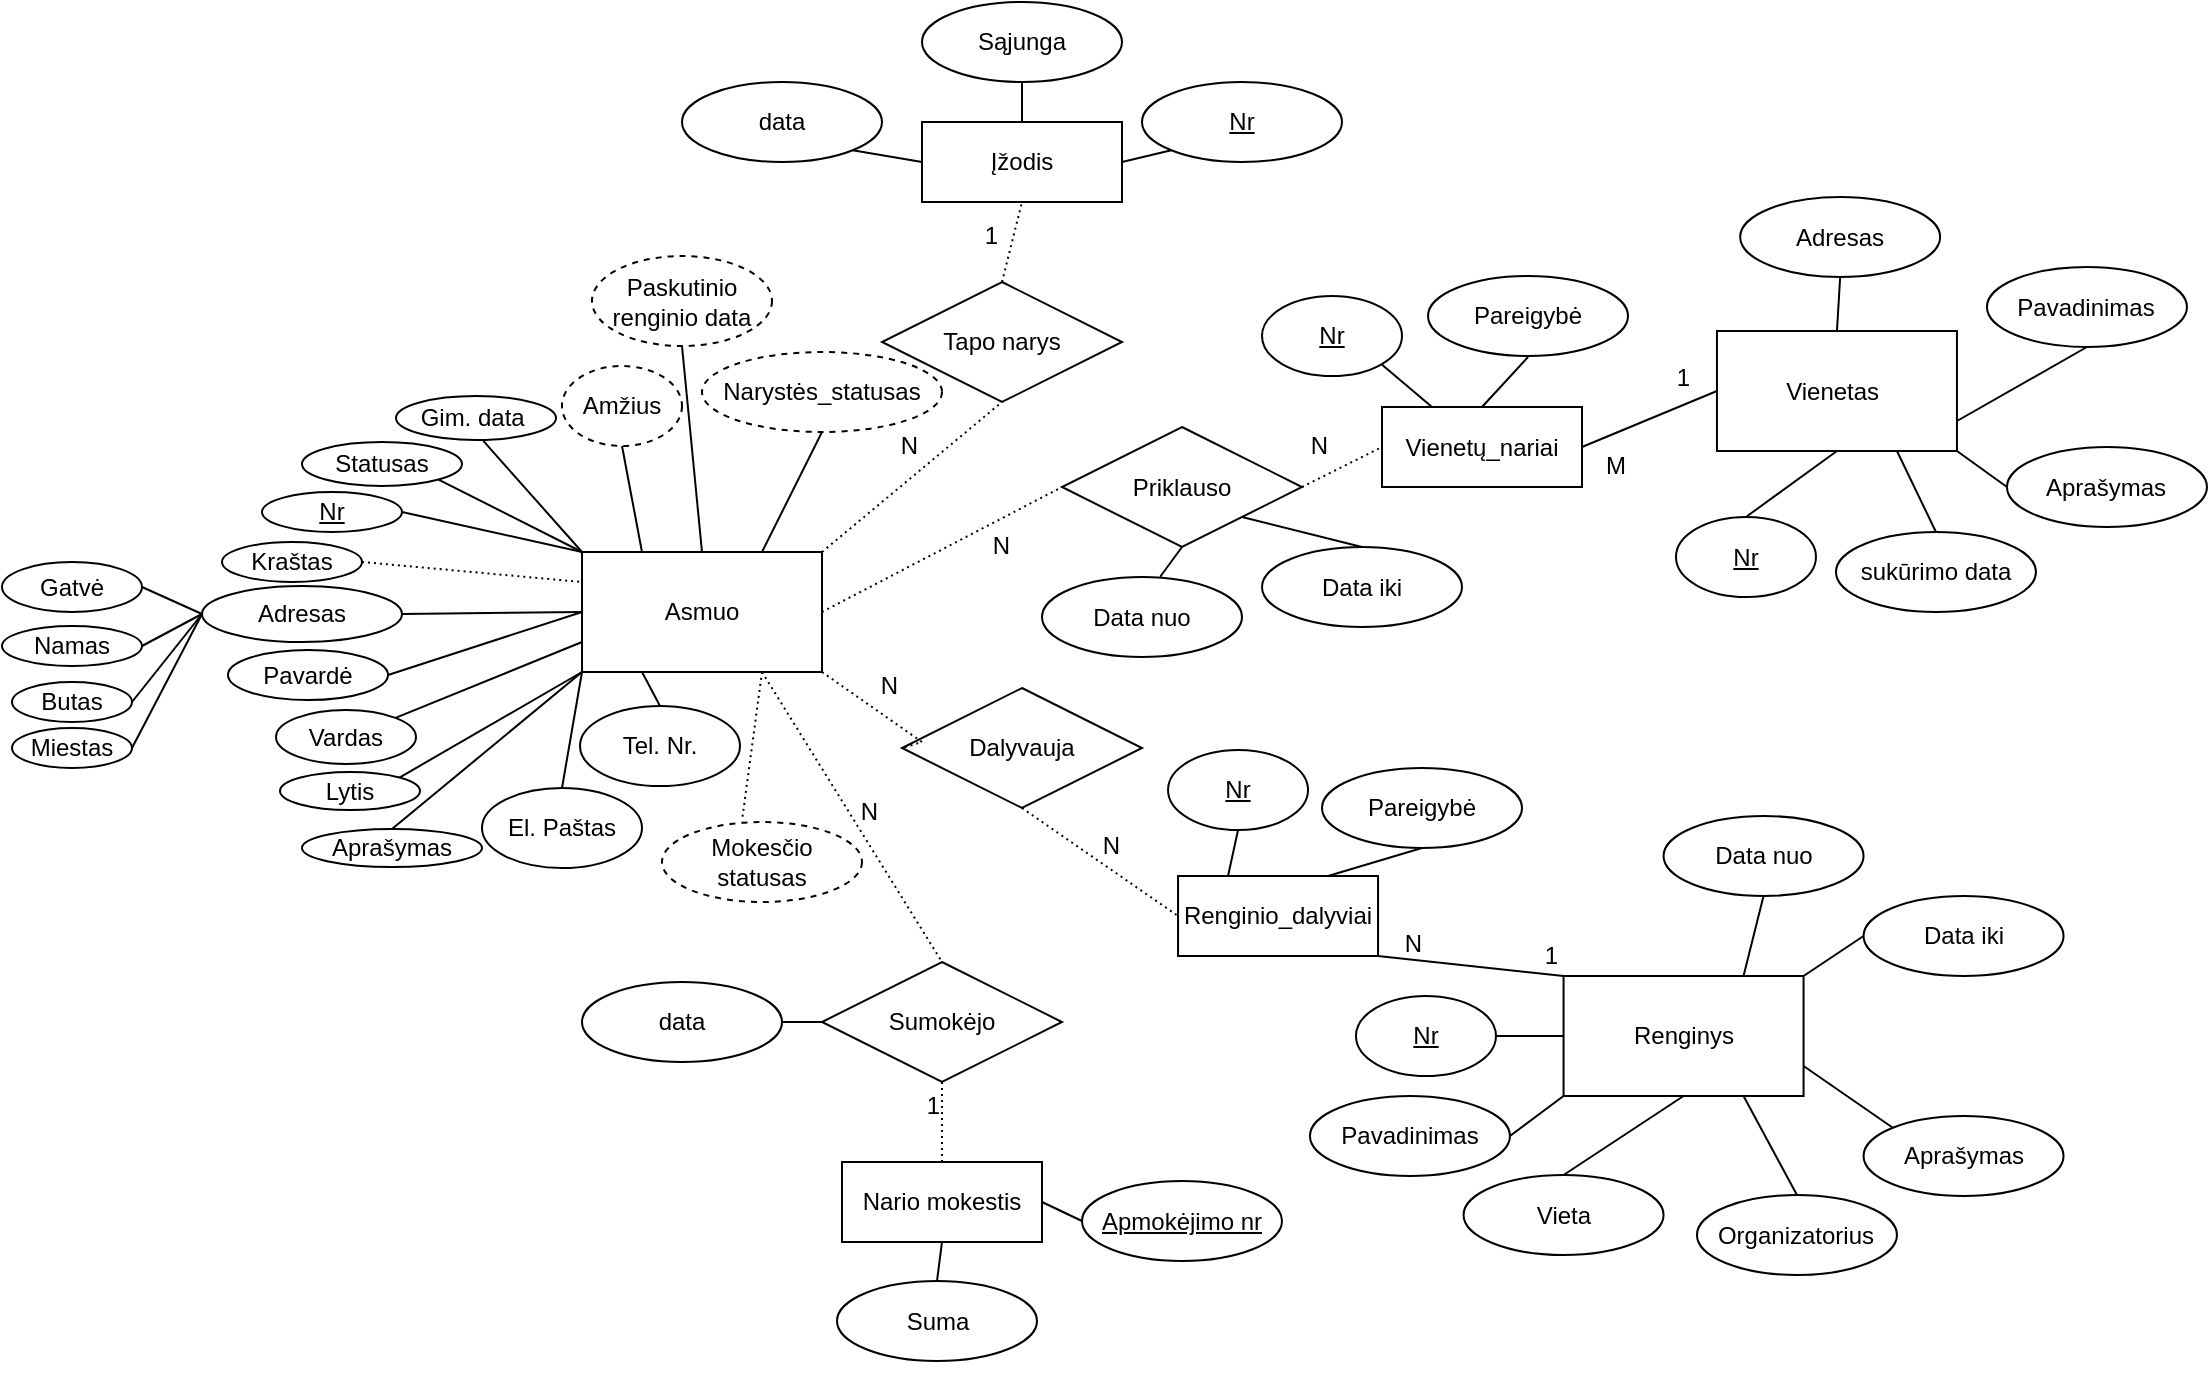 <mxfile version="22.0.3" type="device" pages="3">
  <diagram id="R2lEEEUBdFMjLlhIrx00" name="E-R modelis">
    <mxGraphModel dx="2126" dy="614" grid="1" gridSize="10" guides="1" tooltips="1" connect="1" arrows="1" fold="1" page="1" pageScale="1" pageWidth="850" pageHeight="1100" math="0" shadow="0" extFonts="Permanent Marker^https://fonts.googleapis.com/css?family=Permanent+Marker">
      <root>
        <mxCell id="0" />
        <mxCell id="1" parent="0" />
        <mxCell id="Q_GoEuI7zwym47LLCg60-1" value="Asmuo" style="rounded=0;whiteSpace=wrap;html=1;" parent="1" vertex="1">
          <mxGeometry x="-60.0" y="295" width="120" height="60" as="geometry" />
        </mxCell>
        <mxCell id="Q_GoEuI7zwym47LLCg60-3" value="Vardas" style="ellipse;whiteSpace=wrap;html=1;" parent="1" vertex="1">
          <mxGeometry x="-213" y="374" width="70" height="27" as="geometry" />
        </mxCell>
        <mxCell id="Q_GoEuI7zwym47LLCg60-4" value="Pavardė" style="ellipse;whiteSpace=wrap;html=1;" parent="1" vertex="1">
          <mxGeometry x="-237" y="344" width="80" height="25" as="geometry" />
        </mxCell>
        <mxCell id="Q_GoEuI7zwym47LLCg60-5" value="Gim. data&amp;nbsp;" style="ellipse;whiteSpace=wrap;html=1;" parent="1" vertex="1">
          <mxGeometry x="-153" y="217" width="80" height="22" as="geometry" />
        </mxCell>
        <mxCell id="Q_GoEuI7zwym47LLCg60-6" value="El. Paštas" style="ellipse;whiteSpace=wrap;html=1;" parent="1" vertex="1">
          <mxGeometry x="-110" y="413" width="80" height="40" as="geometry" />
        </mxCell>
        <mxCell id="Q_GoEuI7zwym47LLCg60-9" value="Tel. Nr." style="ellipse;whiteSpace=wrap;html=1;" parent="1" vertex="1">
          <mxGeometry x="-61" y="372" width="80" height="40" as="geometry" />
        </mxCell>
        <mxCell id="Q_GoEuI7zwym47LLCg60-10" value="" style="endArrow=none;html=1;rounded=0;exitX=0.546;exitY=1.02;exitDx=0;exitDy=0;exitPerimeter=0;entryX=0;entryY=0;entryDx=0;entryDy=0;" parent="1" source="Q_GoEuI7zwym47LLCg60-5" target="Q_GoEuI7zwym47LLCg60-1" edge="1">
          <mxGeometry relative="1" as="geometry">
            <mxPoint x="-30" y="285" as="sourcePoint" />
            <mxPoint x="130" y="285" as="targetPoint" />
          </mxGeometry>
        </mxCell>
        <mxCell id="Q_GoEuI7zwym47LLCg60-11" value="Amžius" style="ellipse;whiteSpace=wrap;html=1;align=center;dashed=1;" parent="1" vertex="1">
          <mxGeometry x="-70" y="202" width="60" height="40" as="geometry" />
        </mxCell>
        <mxCell id="Q_GoEuI7zwym47LLCg60-12" value="Vienetas&amp;nbsp;" style="rounded=0;whiteSpace=wrap;html=1;" parent="1" vertex="1">
          <mxGeometry x="507.48" y="184.5" width="120" height="60" as="geometry" />
        </mxCell>
        <mxCell id="Q_GoEuI7zwym47LLCg60-14" value="Renginys" style="rounded=0;whiteSpace=wrap;html=1;" parent="1" vertex="1">
          <mxGeometry x="430.78" y="507" width="120" height="60" as="geometry" />
        </mxCell>
        <mxCell id="Q_GoEuI7zwym47LLCg60-15" value="Pavadinimas" style="ellipse;whiteSpace=wrap;html=1;align=center;" parent="1" vertex="1">
          <mxGeometry x="303.98" y="567" width="100" height="40" as="geometry" />
        </mxCell>
        <mxCell id="Q_GoEuI7zwym47LLCg60-18" value="Data nuo" style="ellipse;whiteSpace=wrap;html=1;align=center;" parent="1" vertex="1">
          <mxGeometry x="480.78" y="427" width="100" height="40" as="geometry" />
        </mxCell>
        <mxCell id="Q_GoEuI7zwym47LLCg60-19" value="Data iki" style="ellipse;whiteSpace=wrap;html=1;align=center;" parent="1" vertex="1">
          <mxGeometry x="580.78" y="467" width="100" height="40" as="geometry" />
        </mxCell>
        <mxCell id="Q_GoEuI7zwym47LLCg60-20" value="Vieta" style="ellipse;whiteSpace=wrap;html=1;align=center;" parent="1" vertex="1">
          <mxGeometry x="380.78" y="606.5" width="100" height="40" as="geometry" />
        </mxCell>
        <mxCell id="Q_GoEuI7zwym47LLCg60-21" value="" style="endArrow=none;html=1;rounded=0;exitX=0.5;exitY=1;exitDx=0;exitDy=0;entryX=0.75;entryY=0;entryDx=0;entryDy=0;" parent="1" source="Q_GoEuI7zwym47LLCg60-18" target="Q_GoEuI7zwym47LLCg60-14" edge="1">
          <mxGeometry relative="1" as="geometry">
            <mxPoint x="620.78" y="377" as="sourcePoint" />
            <mxPoint x="585.612" y="462.783" as="targetPoint" />
          </mxGeometry>
        </mxCell>
        <mxCell id="Q_GoEuI7zwym47LLCg60-23" value="" style="endArrow=none;html=1;rounded=0;exitX=0;exitY=0.5;exitDx=0;exitDy=0;entryX=1;entryY=0;entryDx=0;entryDy=0;" parent="1" source="Q_GoEuI7zwym47LLCg60-19" target="Q_GoEuI7zwym47LLCg60-14" edge="1">
          <mxGeometry relative="1" as="geometry">
            <mxPoint x="630.78" y="387" as="sourcePoint" />
            <mxPoint x="620.78" y="457" as="targetPoint" />
          </mxGeometry>
        </mxCell>
        <mxCell id="Q_GoEuI7zwym47LLCg60-26" value="" style="endArrow=none;html=1;rounded=0;exitX=1;exitY=0.5;exitDx=0;exitDy=0;" parent="1" source="Q_GoEuI7zwym47LLCg60-15" edge="1">
          <mxGeometry relative="1" as="geometry">
            <mxPoint x="403.98" y="577" as="sourcePoint" />
            <mxPoint x="430.78" y="567" as="targetPoint" />
          </mxGeometry>
        </mxCell>
        <mxCell id="Q_GoEuI7zwym47LLCg60-27" value="" style="endArrow=none;html=1;rounded=0;exitX=0.5;exitY=0;exitDx=0;exitDy=0;entryX=0.5;entryY=1;entryDx=0;entryDy=0;" parent="1" source="Q_GoEuI7zwym47LLCg60-20" target="Q_GoEuI7zwym47LLCg60-14" edge="1">
          <mxGeometry relative="1" as="geometry">
            <mxPoint x="500.78" y="597" as="sourcePoint" />
            <mxPoint x="660.78" y="597" as="targetPoint" />
          </mxGeometry>
        </mxCell>
        <mxCell id="Q_GoEuI7zwym47LLCg60-28" value="Dalyvauja" style="shape=rhombus;perimeter=rhombusPerimeter;whiteSpace=wrap;html=1;align=center;" parent="1" vertex="1">
          <mxGeometry x="100" y="363" width="120" height="60" as="geometry" />
        </mxCell>
        <mxCell id="Q_GoEuI7zwym47LLCg60-31" value="Pareigybė" style="ellipse;whiteSpace=wrap;html=1;align=center;" parent="1" vertex="1">
          <mxGeometry x="310" y="403" width="100" height="40" as="geometry" />
        </mxCell>
        <mxCell id="Q_GoEuI7zwym47LLCg60-33" value="" style="endArrow=none;html=1;rounded=0;entryX=0.75;entryY=0;entryDx=0;entryDy=0;exitX=0.5;exitY=1;exitDx=0;exitDy=0;" parent="1" source="Q_GoEuI7zwym47LLCg60-31" target="Wntn25xKyKYgNVzaUQOP-2" edge="1">
          <mxGeometry relative="1" as="geometry">
            <mxPoint x="337.665" y="435.142" as="sourcePoint" />
            <mxPoint x="328.951" y="476.792" as="targetPoint" />
          </mxGeometry>
        </mxCell>
        <mxCell id="Q_GoEuI7zwym47LLCg60-37" value="" style="endArrow=none;html=1;rounded=0;entryX=0;entryY=0;entryDx=0;entryDy=0;exitX=1;exitY=1;exitDx=0;exitDy=0;" parent="1" source="Wntn25xKyKYgNVzaUQOP-2" target="Q_GoEuI7zwym47LLCg60-14" edge="1">
          <mxGeometry relative="1" as="geometry">
            <mxPoint x="410.0" y="470" as="sourcePoint" />
            <mxPoint x="375" y="580" as="targetPoint" />
          </mxGeometry>
        </mxCell>
        <mxCell id="Q_GoEuI7zwym47LLCg60-38" value="1" style="resizable=0;html=1;whiteSpace=wrap;align=right;verticalAlign=bottom;" parent="Q_GoEuI7zwym47LLCg60-37" connectable="0" vertex="1">
          <mxGeometry x="1" relative="1" as="geometry">
            <mxPoint x="-1" y="-2" as="offset" />
          </mxGeometry>
        </mxCell>
        <mxCell id="Q_GoEuI7zwym47LLCg60-41" value="" style="endArrow=none;html=1;rounded=0;exitX=0.5;exitY=0;exitDx=0;exitDy=0;entryX=0.25;entryY=1;entryDx=0;entryDy=0;" parent="1" source="Q_GoEuI7zwym47LLCg60-9" target="Q_GoEuI7zwym47LLCg60-1" edge="1">
          <mxGeometry relative="1" as="geometry">
            <mxPoint x="-30" y="395" as="sourcePoint" />
            <mxPoint x="130" y="395" as="targetPoint" />
          </mxGeometry>
        </mxCell>
        <mxCell id="Q_GoEuI7zwym47LLCg60-44" value="" style="endArrow=none;html=1;rounded=0;exitX=0.5;exitY=0;exitDx=0;exitDy=0;entryX=0;entryY=1;entryDx=0;entryDy=0;" parent="1" source="Q_GoEuI7zwym47LLCg60-6" target="Q_GoEuI7zwym47LLCg60-1" edge="1">
          <mxGeometry relative="1" as="geometry">
            <mxPoint x="-80" y="365" as="sourcePoint" />
            <mxPoint x="80" y="365" as="targetPoint" />
          </mxGeometry>
        </mxCell>
        <mxCell id="Q_GoEuI7zwym47LLCg60-46" value="" style="endArrow=none;html=1;rounded=0;exitX=1;exitY=0;exitDx=0;exitDy=0;entryX=0;entryY=0.75;entryDx=0;entryDy=0;" parent="1" source="Q_GoEuI7zwym47LLCg60-3" target="Q_GoEuI7zwym47LLCg60-1" edge="1">
          <mxGeometry relative="1" as="geometry">
            <mxPoint x="-120" y="355" as="sourcePoint" />
            <mxPoint x="40" y="355" as="targetPoint" />
          </mxGeometry>
        </mxCell>
        <mxCell id="Q_GoEuI7zwym47LLCg60-47" value="" style="endArrow=none;html=1;rounded=0;exitX=1;exitY=0.5;exitDx=0;exitDy=0;entryX=0;entryY=0.5;entryDx=0;entryDy=0;" parent="1" source="Q_GoEuI7zwym47LLCg60-4" target="Q_GoEuI7zwym47LLCg60-1" edge="1">
          <mxGeometry relative="1" as="geometry">
            <mxPoint x="-100" y="315" as="sourcePoint" />
            <mxPoint x="60" y="315" as="targetPoint" />
          </mxGeometry>
        </mxCell>
        <mxCell id="Q_GoEuI7zwym47LLCg60-48" value="" style="endArrow=none;html=1;rounded=0;exitX=0.5;exitY=1;exitDx=0;exitDy=0;entryX=0.25;entryY=0;entryDx=0;entryDy=0;" parent="1" source="Q_GoEuI7zwym47LLCg60-11" target="Q_GoEuI7zwym47LLCg60-1" edge="1">
          <mxGeometry relative="1" as="geometry">
            <mxPoint x="30" y="265" as="sourcePoint" />
            <mxPoint x="50" y="275" as="targetPoint" />
          </mxGeometry>
        </mxCell>
        <mxCell id="Q_GoEuI7zwym47LLCg60-51" value="Tapo narys" style="shape=rhombus;perimeter=rhombusPerimeter;whiteSpace=wrap;html=1;align=center;" parent="1" vertex="1">
          <mxGeometry x="90" y="160" width="120" height="60" as="geometry" />
        </mxCell>
        <mxCell id="Q_GoEuI7zwym47LLCg60-57" value="Sąjunga" style="ellipse;whiteSpace=wrap;html=1;align=center;" parent="1" vertex="1">
          <mxGeometry x="110" y="20" width="100" height="40" as="geometry" />
        </mxCell>
        <mxCell id="Q_GoEuI7zwym47LLCg60-58" value="Kraštas" style="ellipse;whiteSpace=wrap;html=1;align=center;" parent="1" vertex="1">
          <mxGeometry x="-240" y="290" width="70" height="20" as="geometry" />
        </mxCell>
        <mxCell id="Q_GoEuI7zwym47LLCg60-59" value="data" style="ellipse;whiteSpace=wrap;html=1;align=center;" parent="1" vertex="1">
          <mxGeometry x="-10" y="60" width="100" height="40" as="geometry" />
        </mxCell>
        <mxCell id="Q_GoEuI7zwym47LLCg60-63" value="" style="endArrow=none;html=1;rounded=0;exitX=0.5;exitY=0;exitDx=0;exitDy=0;entryX=0.5;entryY=1;entryDx=0;entryDy=0;" parent="1" source="Wntn25xKyKYgNVzaUQOP-7" target="Q_GoEuI7zwym47LLCg60-57" edge="1">
          <mxGeometry relative="1" as="geometry">
            <mxPoint x="160" y="80" as="sourcePoint" />
            <mxPoint x="490" y="60" as="targetPoint" />
          </mxGeometry>
        </mxCell>
        <mxCell id="Q_GoEuI7zwym47LLCg60-65" value="Suma" style="ellipse;whiteSpace=wrap;html=1;align=center;" parent="1" vertex="1">
          <mxGeometry x="67.5" y="659.5" width="100" height="40" as="geometry" />
        </mxCell>
        <mxCell id="Q_GoEuI7zwym47LLCg60-66" value="data" style="ellipse;whiteSpace=wrap;html=1;align=center;" parent="1" vertex="1">
          <mxGeometry x="-60" y="510" width="100" height="40" as="geometry" />
        </mxCell>
        <mxCell id="Q_GoEuI7zwym47LLCg60-71" value="Sumokėjo" style="shape=rhombus;perimeter=rhombusPerimeter;whiteSpace=wrap;html=1;align=center;" parent="1" vertex="1">
          <mxGeometry x="60" y="500" width="120" height="60" as="geometry" />
        </mxCell>
        <mxCell id="Q_GoEuI7zwym47LLCg60-72" style="edgeStyle=orthogonalEdgeStyle;rounded=0;orthogonalLoop=1;jettySize=auto;html=1;exitX=0.5;exitY=1;exitDx=0;exitDy=0;" parent="1" source="Q_GoEuI7zwym47LLCg60-65" target="Q_GoEuI7zwym47LLCg60-65" edge="1">
          <mxGeometry relative="1" as="geometry" />
        </mxCell>
        <mxCell id="Q_GoEuI7zwym47LLCg60-80" value="Priklauso" style="shape=rhombus;perimeter=rhombusPerimeter;whiteSpace=wrap;html=1;align=center;" parent="1" vertex="1">
          <mxGeometry x="180" y="232.5" width="120" height="60" as="geometry" />
        </mxCell>
        <mxCell id="Q_GoEuI7zwym47LLCg60-83" value="" style="endArrow=none;html=1;rounded=0;exitX=0.5;exitY=0;exitDx=0;exitDy=0;" parent="1" source="Wntn25xKyKYgNVzaUQOP-1" edge="1">
          <mxGeometry relative="1" as="geometry">
            <mxPoint x="408.01" y="217" as="sourcePoint" />
            <mxPoint x="413" y="197.5" as="targetPoint" />
          </mxGeometry>
        </mxCell>
        <mxCell id="Q_GoEuI7zwym47LLCg60-84" value="Pareigybė" style="ellipse;whiteSpace=wrap;html=1;align=center;" parent="1" vertex="1">
          <mxGeometry x="363.01" y="157" width="100" height="40" as="geometry" />
        </mxCell>
        <mxCell id="Q_GoEuI7zwym47LLCg60-87" value="" style="endArrow=none;html=1;rounded=0;exitX=0.5;exitY=0;exitDx=0;exitDy=0;entryX=0.5;entryY=1;entryDx=0;entryDy=0;" parent="1" source="Q_GoEuI7zwym47LLCg60-12" target="Q_GoEuI7zwym47LLCg60-88" edge="1">
          <mxGeometry relative="1" as="geometry">
            <mxPoint x="528.69" y="152.5" as="sourcePoint" />
            <mxPoint x="568.69" y="162.5" as="targetPoint" />
          </mxGeometry>
        </mxCell>
        <mxCell id="Q_GoEuI7zwym47LLCg60-88" value="Adresas" style="ellipse;whiteSpace=wrap;html=1;align=center;" parent="1" vertex="1">
          <mxGeometry x="519.08" y="117.5" width="100" height="40" as="geometry" />
        </mxCell>
        <mxCell id="Q_GoEuI7zwym47LLCg60-104" value="Pavadinimas" style="ellipse;whiteSpace=wrap;html=1;align=center;" parent="1" vertex="1">
          <mxGeometry x="642.48" y="152.5" width="100" height="40" as="geometry" />
        </mxCell>
        <mxCell id="Q_GoEuI7zwym47LLCg60-105" value="" style="endArrow=none;html=1;rounded=0;exitX=0.5;exitY=1;exitDx=0;exitDy=0;entryX=1;entryY=0.75;entryDx=0;entryDy=0;" parent="1" source="Q_GoEuI7zwym47LLCg60-104" target="Q_GoEuI7zwym47LLCg60-12" edge="1">
          <mxGeometry relative="1" as="geometry">
            <mxPoint x="698.69" y="192.5" as="sourcePoint" />
            <mxPoint x="648.69" y="192.5" as="targetPoint" />
          </mxGeometry>
        </mxCell>
        <mxCell id="Q_GoEuI7zwym47LLCg60-106" value="Aprašymas" style="ellipse;whiteSpace=wrap;html=1;align=center;" parent="1" vertex="1">
          <mxGeometry x="652.48" y="242.5" width="100" height="40" as="geometry" />
        </mxCell>
        <mxCell id="Q_GoEuI7zwym47LLCg60-108" value="" style="endArrow=none;html=1;rounded=0;entryX=0;entryY=0.5;entryDx=0;entryDy=0;exitX=1;exitY=1;exitDx=0;exitDy=0;" parent="1" source="Q_GoEuI7zwym47LLCg60-12" target="Q_GoEuI7zwym47LLCg60-106" edge="1">
          <mxGeometry relative="1" as="geometry">
            <mxPoint x="638.69" y="242.5" as="sourcePoint" />
            <mxPoint x="798.69" y="242.5" as="targetPoint" />
          </mxGeometry>
        </mxCell>
        <mxCell id="Q_GoEuI7zwym47LLCg60-109" value="Data iki" style="ellipse;whiteSpace=wrap;html=1;align=center;" parent="1" vertex="1">
          <mxGeometry x="280" y="292.5" width="100" height="40" as="geometry" />
        </mxCell>
        <mxCell id="Q_GoEuI7zwym47LLCg60-110" value="Data nuo" style="ellipse;whiteSpace=wrap;html=1;align=center;" parent="1" vertex="1">
          <mxGeometry x="170" y="307.5" width="100" height="40" as="geometry" />
        </mxCell>
        <mxCell id="Q_GoEuI7zwym47LLCg60-111" value="" style="endArrow=none;html=1;rounded=0;exitX=0.591;exitY=-0.003;exitDx=0;exitDy=0;exitPerimeter=0;entryX=0.5;entryY=1;entryDx=0;entryDy=0;" parent="1" source="Q_GoEuI7zwym47LLCg60-110" target="Q_GoEuI7zwym47LLCg60-80" edge="1">
          <mxGeometry relative="1" as="geometry">
            <mxPoint x="265" y="302.5" as="sourcePoint" />
            <mxPoint x="425" y="302.5" as="targetPoint" />
          </mxGeometry>
        </mxCell>
        <mxCell id="Q_GoEuI7zwym47LLCg60-112" value="" style="endArrow=none;html=1;rounded=0;exitX=1;exitY=1;exitDx=0;exitDy=0;entryX=0.5;entryY=0;entryDx=0;entryDy=0;" parent="1" source="Q_GoEuI7zwym47LLCg60-80" target="Q_GoEuI7zwym47LLCg60-109" edge="1">
          <mxGeometry relative="1" as="geometry">
            <mxPoint x="325" y="292.5" as="sourcePoint" />
            <mxPoint x="310" y="297.5" as="targetPoint" />
          </mxGeometry>
        </mxCell>
        <mxCell id="Q_GoEuI7zwym47LLCg60-113" value="Aprašymas" style="ellipse;whiteSpace=wrap;html=1;align=center;" parent="1" vertex="1">
          <mxGeometry x="580.78" y="577" width="100" height="40" as="geometry" />
        </mxCell>
        <mxCell id="Q_GoEuI7zwym47LLCg60-114" value="" style="endArrow=none;html=1;rounded=0;exitX=1;exitY=0.75;exitDx=0;exitDy=0;entryX=0;entryY=0;entryDx=0;entryDy=0;" parent="1" source="Q_GoEuI7zwym47LLCg60-14" target="Q_GoEuI7zwym47LLCg60-113" edge="1">
          <mxGeometry relative="1" as="geometry">
            <mxPoint x="550.78" y="537" as="sourcePoint" />
            <mxPoint x="710.78" y="537" as="targetPoint" />
          </mxGeometry>
        </mxCell>
        <mxCell id="Q_GoEuI7zwym47LLCg60-116" value="" style="endArrow=none;html=1;rounded=0;exitX=1;exitY=0.5;exitDx=0;exitDy=0;entryX=0;entryY=0.5;entryDx=0;entryDy=0;" parent="1" source="Q_GoEuI7zwym47LLCg60-66" target="Q_GoEuI7zwym47LLCg60-71" edge="1">
          <mxGeometry relative="1" as="geometry">
            <mxPoint x="47.5" y="469.5" as="sourcePoint" />
            <mxPoint x="67.5" y="629.5" as="targetPoint" />
          </mxGeometry>
        </mxCell>
        <mxCell id="Q_GoEuI7zwym47LLCg60-117" value="" style="endArrow=none;html=1;rounded=0;dashed=1;dashPattern=1 2;exitX=0.75;exitY=1;exitDx=0;exitDy=0;entryX=0.5;entryY=0;entryDx=0;entryDy=0;" parent="1" source="Q_GoEuI7zwym47LLCg60-1" target="Q_GoEuI7zwym47LLCg60-71" edge="1">
          <mxGeometry relative="1" as="geometry">
            <mxPoint x="60" y="430" as="sourcePoint" />
            <mxPoint x="220" y="430" as="targetPoint" />
          </mxGeometry>
        </mxCell>
        <mxCell id="Q_GoEuI7zwym47LLCg60-118" value="N" style="resizable=0;html=1;whiteSpace=wrap;align=right;verticalAlign=bottom;" parent="Q_GoEuI7zwym47LLCg60-117" connectable="0" vertex="1">
          <mxGeometry x="1" relative="1" as="geometry">
            <mxPoint x="-30" y="-66" as="offset" />
          </mxGeometry>
        </mxCell>
        <mxCell id="Q_GoEuI7zwym47LLCg60-119" value="" style="endArrow=none;html=1;rounded=0;exitX=0.5;exitY=1;exitDx=0;exitDy=0;entryX=0.5;entryY=0;entryDx=0;entryDy=0;" parent="1" source="Wntn25xKyKYgNVzaUQOP-4" target="Q_GoEuI7zwym47LLCg60-65" edge="1">
          <mxGeometry relative="1" as="geometry">
            <mxPoint x="117.5" y="649.5" as="sourcePoint" />
            <mxPoint x="297.5" y="549.5" as="targetPoint" />
          </mxGeometry>
        </mxCell>
        <mxCell id="Q_GoEuI7zwym47LLCg60-120" value="Narystės_statusas" style="ellipse;whiteSpace=wrap;html=1;align=center;dashed=1;" parent="1" vertex="1">
          <mxGeometry y="195" width="120" height="40" as="geometry" />
        </mxCell>
        <mxCell id="Q_GoEuI7zwym47LLCg60-121" value="" style="endArrow=none;html=1;rounded=0;exitX=0.5;exitY=1;exitDx=0;exitDy=0;entryX=0.75;entryY=0;entryDx=0;entryDy=0;" parent="1" source="Q_GoEuI7zwym47LLCg60-120" target="Q_GoEuI7zwym47LLCg60-1" edge="1">
          <mxGeometry relative="1" as="geometry">
            <mxPoint x="30" y="260" as="sourcePoint" />
            <mxPoint x="190" y="260" as="targetPoint" />
          </mxGeometry>
        </mxCell>
        <mxCell id="Q_GoEuI7zwym47LLCg60-122" value="" style="endArrow=none;html=1;rounded=0;dashed=1;dashPattern=1 2;entryX=0;entryY=0.25;entryDx=0;entryDy=0;exitX=1;exitY=0.5;exitDx=0;exitDy=0;" parent="1" source="Q_GoEuI7zwym47LLCg60-58" target="Q_GoEuI7zwym47LLCg60-1" edge="1">
          <mxGeometry relative="1" as="geometry">
            <mxPoint x="-290" y="310" as="sourcePoint" />
            <mxPoint x="-130" y="310" as="targetPoint" />
          </mxGeometry>
        </mxCell>
        <mxCell id="Q_GoEuI7zwym47LLCg60-130" value="" style="endArrow=none;html=1;rounded=0;dashed=1;dashPattern=1 2;exitX=1;exitY=1;exitDx=0;exitDy=0;entryX=0;entryY=0.5;entryDx=0;entryDy=0;" parent="1" source="Q_GoEuI7zwym47LLCg60-1" target="Q_GoEuI7zwym47LLCg60-28" edge="1">
          <mxGeometry relative="1" as="geometry">
            <mxPoint x="100" y="380" as="sourcePoint" />
            <mxPoint x="260" y="380" as="targetPoint" />
            <Array as="points">
              <mxPoint x="110" y="390" />
            </Array>
          </mxGeometry>
        </mxCell>
        <mxCell id="Q_GoEuI7zwym47LLCg60-131" value="N" style="resizable=0;html=1;whiteSpace=wrap;align=right;verticalAlign=bottom;" parent="Q_GoEuI7zwym47LLCg60-130" connectable="0" vertex="1">
          <mxGeometry x="1" relative="1" as="geometry">
            <mxPoint y="-23" as="offset" />
          </mxGeometry>
        </mxCell>
        <mxCell id="Q_GoEuI7zwym47LLCg60-132" value="" style="endArrow=none;html=1;rounded=0;exitX=1;exitY=1;exitDx=0;exitDy=0;entryX=0;entryY=0.5;entryDx=0;entryDy=0;" parent="1" source="Q_GoEuI7zwym47LLCg60-59" target="Wntn25xKyKYgNVzaUQOP-7" edge="1">
          <mxGeometry relative="1" as="geometry">
            <mxPoint x="110" y="100" as="sourcePoint" />
            <mxPoint x="110" y="100" as="targetPoint" />
          </mxGeometry>
        </mxCell>
        <mxCell id="Q_GoEuI7zwym47LLCg60-133" value="" style="endArrow=none;html=1;rounded=0;dashed=1;dashPattern=1 2;exitX=1;exitY=0;exitDx=0;exitDy=0;entryX=0.5;entryY=1;entryDx=0;entryDy=0;" parent="1" source="Q_GoEuI7zwym47LLCg60-1" target="Q_GoEuI7zwym47LLCg60-51" edge="1">
          <mxGeometry relative="1" as="geometry">
            <mxPoint x="80" y="240" as="sourcePoint" />
            <mxPoint x="240" y="240" as="targetPoint" />
          </mxGeometry>
        </mxCell>
        <mxCell id="Q_GoEuI7zwym47LLCg60-134" value="N" style="resizable=0;html=1;whiteSpace=wrap;align=right;verticalAlign=bottom;" parent="Q_GoEuI7zwym47LLCg60-133" connectable="0" vertex="1">
          <mxGeometry x="1" relative="1" as="geometry">
            <mxPoint x="-40" y="30" as="offset" />
          </mxGeometry>
        </mxCell>
        <mxCell id="Q_GoEuI7zwym47LLCg60-135" value="Apmokėjimo nr" style="ellipse;whiteSpace=wrap;html=1;align=center;fontStyle=4;" parent="1" vertex="1">
          <mxGeometry x="190" y="609.5" width="100" height="40" as="geometry" />
        </mxCell>
        <mxCell id="Q_GoEuI7zwym47LLCg60-136" value="" style="endArrow=none;html=1;rounded=0;entryX=0;entryY=0.5;entryDx=0;entryDy=0;exitX=1;exitY=0.5;exitDx=0;exitDy=0;" parent="1" source="Wntn25xKyKYgNVzaUQOP-4" target="Q_GoEuI7zwym47LLCg60-135" edge="1">
          <mxGeometry relative="1" as="geometry">
            <mxPoint x="167.5" y="629.5" as="sourcePoint" />
            <mxPoint x="327.5" y="439.5" as="targetPoint" />
          </mxGeometry>
        </mxCell>
        <mxCell id="Q_GoEuI7zwym47LLCg60-137" value="Nr" style="ellipse;whiteSpace=wrap;html=1;align=center;fontStyle=4;" parent="1" vertex="1">
          <mxGeometry x="-220" y="265" width="70" height="20" as="geometry" />
        </mxCell>
        <mxCell id="Q_GoEuI7zwym47LLCg60-138" value="" style="endArrow=none;html=1;rounded=0;exitX=1;exitY=0.5;exitDx=0;exitDy=0;entryX=0;entryY=0;entryDx=0;entryDy=0;" parent="1" source="Q_GoEuI7zwym47LLCg60-137" target="Q_GoEuI7zwym47LLCg60-1" edge="1">
          <mxGeometry relative="1" as="geometry">
            <mxPoint x="-120" y="280" as="sourcePoint" />
            <mxPoint x="40" y="280" as="targetPoint" />
          </mxGeometry>
        </mxCell>
        <mxCell id="Q_GoEuI7zwym47LLCg60-139" value="Nr" style="ellipse;whiteSpace=wrap;html=1;align=center;fontStyle=4;" parent="1" vertex="1">
          <mxGeometry x="326.99" y="517" width="70" height="40" as="geometry" />
        </mxCell>
        <mxCell id="Q_GoEuI7zwym47LLCg60-140" value="" style="endArrow=none;html=1;rounded=0;entryX=1;entryY=0.5;entryDx=0;entryDy=0;exitX=0;exitY=0.5;exitDx=0;exitDy=0;" parent="1" source="Q_GoEuI7zwym47LLCg60-14" target="Q_GoEuI7zwym47LLCg60-139" edge="1">
          <mxGeometry relative="1" as="geometry">
            <mxPoint x="56.99" y="537" as="sourcePoint" />
            <mxPoint x="206.99" y="477" as="targetPoint" />
          </mxGeometry>
        </mxCell>
        <mxCell id="Q_GoEuI7zwym47LLCg60-142" value="Nr" style="ellipse;whiteSpace=wrap;html=1;align=center;fontStyle=4;" parent="1" vertex="1">
          <mxGeometry x="486.99" y="277.5" width="70" height="40" as="geometry" />
        </mxCell>
        <mxCell id="Q_GoEuI7zwym47LLCg60-143" value="" style="endArrow=none;html=1;rounded=0;entryX=0.5;entryY=0;entryDx=0;entryDy=0;exitX=0.5;exitY=1;exitDx=0;exitDy=0;" parent="1" source="Q_GoEuI7zwym47LLCg60-12" target="Q_GoEuI7zwym47LLCg60-142" edge="1">
          <mxGeometry relative="1" as="geometry">
            <mxPoint x="512.48" y="292.5" as="sourcePoint" />
            <mxPoint x="662.48" y="232.5" as="targetPoint" />
          </mxGeometry>
        </mxCell>
        <mxCell id="Q_GoEuI7zwym47LLCg60-144" value="Nr" style="ellipse;whiteSpace=wrap;html=1;align=center;fontStyle=4;" parent="1" vertex="1">
          <mxGeometry x="233.02" y="394" width="70" height="40" as="geometry" />
        </mxCell>
        <mxCell id="Q_GoEuI7zwym47LLCg60-146" value="" style="endArrow=none;html=1;rounded=0;exitX=0.5;exitY=1;exitDx=0;exitDy=0;entryX=0.25;entryY=0;entryDx=0;entryDy=0;" parent="1" source="Q_GoEuI7zwym47LLCg60-144" target="Wntn25xKyKYgNVzaUQOP-2" edge="1">
          <mxGeometry relative="1" as="geometry">
            <mxPoint x="156.03" y="408.96" as="sourcePoint" />
            <mxPoint x="295.52" y="471" as="targetPoint" />
          </mxGeometry>
        </mxCell>
        <mxCell id="Q_GoEuI7zwym47LLCg60-147" value="Nr" style="ellipse;whiteSpace=wrap;html=1;align=center;fontStyle=4;" parent="1" vertex="1">
          <mxGeometry x="280" y="167" width="70" height="40" as="geometry" />
        </mxCell>
        <mxCell id="Q_GoEuI7zwym47LLCg60-148" value="" style="endArrow=none;html=1;rounded=0;entryX=0.25;entryY=0;entryDx=0;entryDy=0;exitX=1;exitY=1;exitDx=0;exitDy=0;" parent="1" source="Q_GoEuI7zwym47LLCg60-147" target="Wntn25xKyKYgNVzaUQOP-1" edge="1">
          <mxGeometry relative="1" as="geometry">
            <mxPoint x="218.01" y="232" as="sourcePoint" />
            <mxPoint x="372.864" y="222.774" as="targetPoint" />
          </mxGeometry>
        </mxCell>
        <mxCell id="Q_GoEuI7zwym47LLCg60-149" value="Mokesčio statusas" style="ellipse;whiteSpace=wrap;html=1;align=center;dashed=1;" parent="1" vertex="1">
          <mxGeometry x="-20" y="430" width="100" height="40" as="geometry" />
        </mxCell>
        <mxCell id="Q_GoEuI7zwym47LLCg60-150" value="" style="endArrow=none;html=1;rounded=0;dashed=1;dashPattern=1 2;entryX=0.401;entryY=-0.034;entryDx=0;entryDy=0;entryPerimeter=0;exitX=0.75;exitY=1;exitDx=0;exitDy=0;" parent="1" source="Q_GoEuI7zwym47LLCg60-1" target="Q_GoEuI7zwym47LLCg60-149" edge="1">
          <mxGeometry relative="1" as="geometry">
            <mxPoint x="60" y="380" as="sourcePoint" />
            <mxPoint x="220" y="380" as="targetPoint" />
          </mxGeometry>
        </mxCell>
        <mxCell id="Q_GoEuI7zwym47LLCg60-152" value="Adresas" style="ellipse;whiteSpace=wrap;html=1;align=center;" parent="1" vertex="1">
          <mxGeometry x="-250" y="312" width="100" height="28" as="geometry" />
        </mxCell>
        <mxCell id="Q_GoEuI7zwym47LLCg60-156" value="" style="endArrow=none;html=1;rounded=0;entryX=0;entryY=0.5;entryDx=0;entryDy=0;exitX=1;exitY=0.5;exitDx=0;exitDy=0;" parent="1" source="Q_GoEuI7zwym47LLCg60-152" target="Q_GoEuI7zwym47LLCg60-1" edge="1">
          <mxGeometry relative="1" as="geometry">
            <mxPoint x="-420" y="420" as="sourcePoint" />
            <mxPoint x="-260" y="420" as="targetPoint" />
          </mxGeometry>
        </mxCell>
        <mxCell id="Q_GoEuI7zwym47LLCg60-157" value="Gatvė" style="ellipse;whiteSpace=wrap;html=1;align=center;" parent="1" vertex="1">
          <mxGeometry x="-350" y="300" width="70" height="25" as="geometry" />
        </mxCell>
        <mxCell id="Q_GoEuI7zwym47LLCg60-158" value="Namas" style="ellipse;whiteSpace=wrap;html=1;align=center;" parent="1" vertex="1">
          <mxGeometry x="-350" y="332" width="70" height="20" as="geometry" />
        </mxCell>
        <mxCell id="Q_GoEuI7zwym47LLCg60-159" value="Butas" style="ellipse;whiteSpace=wrap;html=1;align=center;" parent="1" vertex="1">
          <mxGeometry x="-345" y="360" width="60" height="20" as="geometry" />
        </mxCell>
        <mxCell id="Q_GoEuI7zwym47LLCg60-160" value="Miestas" style="ellipse;whiteSpace=wrap;html=1;align=center;" parent="1" vertex="1">
          <mxGeometry x="-345" y="383" width="60" height="20" as="geometry" />
        </mxCell>
        <mxCell id="Q_GoEuI7zwym47LLCg60-162" value="" style="endArrow=none;html=1;rounded=0;entryX=0;entryY=0.5;entryDx=0;entryDy=0;exitX=1;exitY=0.5;exitDx=0;exitDy=0;" parent="1" source="Q_GoEuI7zwym47LLCg60-157" target="Q_GoEuI7zwym47LLCg60-152" edge="1">
          <mxGeometry relative="1" as="geometry">
            <mxPoint x="-360" y="250" as="sourcePoint" />
            <mxPoint x="-200" y="250" as="targetPoint" />
          </mxGeometry>
        </mxCell>
        <mxCell id="Q_GoEuI7zwym47LLCg60-163" value="" style="endArrow=none;html=1;rounded=0;entryX=0;entryY=0.5;entryDx=0;entryDy=0;exitX=1;exitY=0.5;exitDx=0;exitDy=0;" parent="1" source="Q_GoEuI7zwym47LLCg60-158" target="Q_GoEuI7zwym47LLCg60-152" edge="1">
          <mxGeometry relative="1" as="geometry">
            <mxPoint x="-270" y="323" as="sourcePoint" />
            <mxPoint x="-240" y="342" as="targetPoint" />
          </mxGeometry>
        </mxCell>
        <mxCell id="Q_GoEuI7zwym47LLCg60-164" value="" style="endArrow=none;html=1;rounded=0;entryX=1;entryY=0.5;entryDx=0;entryDy=0;exitX=0;exitY=0.5;exitDx=0;exitDy=0;" parent="1" source="Q_GoEuI7zwym47LLCg60-152" target="Q_GoEuI7zwym47LLCg60-159" edge="1">
          <mxGeometry relative="1" as="geometry">
            <mxPoint x="-260" y="333" as="sourcePoint" />
            <mxPoint x="-230" y="352" as="targetPoint" />
          </mxGeometry>
        </mxCell>
        <mxCell id="Q_GoEuI7zwym47LLCg60-165" value="" style="endArrow=none;html=1;rounded=0;entryX=1;entryY=0.5;entryDx=0;entryDy=0;exitX=0;exitY=0.5;exitDx=0;exitDy=0;" parent="1" source="Q_GoEuI7zwym47LLCg60-152" target="Q_GoEuI7zwym47LLCg60-160" edge="1">
          <mxGeometry relative="1" as="geometry">
            <mxPoint x="-250" y="370" as="sourcePoint" />
            <mxPoint x="-220" y="362" as="targetPoint" />
          </mxGeometry>
        </mxCell>
        <mxCell id="Q_GoEuI7zwym47LLCg60-171" value="" style="endArrow=none;html=1;rounded=0;dashed=1;dashPattern=1 2;exitX=0.5;exitY=0;exitDx=0;exitDy=0;entryX=0.5;entryY=1;entryDx=0;entryDy=0;" parent="1" source="Q_GoEuI7zwym47LLCg60-51" target="Wntn25xKyKYgNVzaUQOP-7" edge="1">
          <mxGeometry relative="1" as="geometry">
            <mxPoint x="170" y="150" as="sourcePoint" />
            <mxPoint x="160" y="120" as="targetPoint" />
          </mxGeometry>
        </mxCell>
        <mxCell id="Q_GoEuI7zwym47LLCg60-172" value="1" style="resizable=0;html=1;whiteSpace=wrap;align=right;verticalAlign=bottom;" parent="Q_GoEuI7zwym47LLCg60-171" connectable="0" vertex="1">
          <mxGeometry x="1" relative="1" as="geometry">
            <mxPoint x="-10" y="25" as="offset" />
          </mxGeometry>
        </mxCell>
        <mxCell id="Q_GoEuI7zwym47LLCg60-175" value="" style="endArrow=none;html=1;rounded=0;dashed=1;dashPattern=1 2;entryX=0.5;entryY=0;entryDx=0;entryDy=0;exitX=0.5;exitY=1;exitDx=0;exitDy=0;" parent="1" source="Q_GoEuI7zwym47LLCg60-71" target="Wntn25xKyKYgNVzaUQOP-4" edge="1">
          <mxGeometry relative="1" as="geometry">
            <mxPoint x="150" y="590" as="sourcePoint" />
            <mxPoint x="117.5" y="609.5" as="targetPoint" />
          </mxGeometry>
        </mxCell>
        <mxCell id="Q_GoEuI7zwym47LLCg60-176" value="1" style="resizable=0;html=1;whiteSpace=wrap;align=right;verticalAlign=bottom;" parent="Q_GoEuI7zwym47LLCg60-175" connectable="0" vertex="1">
          <mxGeometry x="1" relative="1" as="geometry">
            <mxPoint y="-20" as="offset" />
          </mxGeometry>
        </mxCell>
        <mxCell id="Q_GoEuI7zwym47LLCg60-181" value="" style="endArrow=none;html=1;rounded=0;dashed=1;dashPattern=1 2;exitX=1;exitY=0.5;exitDx=0;exitDy=0;entryX=0;entryY=0.5;entryDx=0;entryDy=0;" parent="1" source="Q_GoEuI7zwym47LLCg60-1" target="Q_GoEuI7zwym47LLCg60-80" edge="1">
          <mxGeometry relative="1" as="geometry">
            <mxPoint x="70" y="310" as="sourcePoint" />
            <mxPoint x="230" y="310" as="targetPoint" />
          </mxGeometry>
        </mxCell>
        <mxCell id="Q_GoEuI7zwym47LLCg60-182" value="N" style="resizable=0;html=1;whiteSpace=wrap;align=right;verticalAlign=bottom;" parent="Q_GoEuI7zwym47LLCg60-181" connectable="0" vertex="1">
          <mxGeometry x="1" relative="1" as="geometry">
            <mxPoint x="-25" y="38" as="offset" />
          </mxGeometry>
        </mxCell>
        <mxCell id="Q_GoEuI7zwym47LLCg60-183" value="" style="endArrow=none;html=1;rounded=0;dashed=1;dashPattern=1 2;exitX=1;exitY=0.5;exitDx=0;exitDy=0;entryX=0;entryY=0.5;entryDx=0;entryDy=0;" parent="1" source="Q_GoEuI7zwym47LLCg60-80" target="Wntn25xKyKYgNVzaUQOP-1" edge="1">
          <mxGeometry relative="1" as="geometry">
            <mxPoint x="330.0" y="252" as="sourcePoint" />
            <mxPoint x="398.01" y="224.5" as="targetPoint" />
          </mxGeometry>
        </mxCell>
        <mxCell id="Q_GoEuI7zwym47LLCg60-184" value="N" style="resizable=0;html=1;whiteSpace=wrap;align=right;verticalAlign=bottom;" parent="Q_GoEuI7zwym47LLCg60-183" connectable="0" vertex="1">
          <mxGeometry x="1" relative="1" as="geometry">
            <mxPoint x="-25" y="8" as="offset" />
          </mxGeometry>
        </mxCell>
        <mxCell id="Q_GoEuI7zwym47LLCg60-191" value="" style="endArrow=none;html=1;rounded=0;exitX=1;exitY=0.5;exitDx=0;exitDy=0;entryX=0;entryY=0.5;entryDx=0;entryDy=0;" parent="1" source="Wntn25xKyKYgNVzaUQOP-1" target="Q_GoEuI7zwym47LLCg60-12" edge="1">
          <mxGeometry relative="1" as="geometry">
            <mxPoint x="498.01" y="224.5" as="sourcePoint" />
            <mxPoint x="650" y="230" as="targetPoint" />
          </mxGeometry>
        </mxCell>
        <mxCell id="Q_GoEuI7zwym47LLCg60-192" value="M" style="resizable=0;html=1;whiteSpace=wrap;align=left;verticalAlign=bottom;" parent="Q_GoEuI7zwym47LLCg60-191" connectable="0" vertex="1">
          <mxGeometry x="-1" relative="1" as="geometry">
            <mxPoint x="10" y="18" as="offset" />
          </mxGeometry>
        </mxCell>
        <mxCell id="Q_GoEuI7zwym47LLCg60-193" value="1" style="resizable=0;html=1;whiteSpace=wrap;align=right;verticalAlign=bottom;" parent="Q_GoEuI7zwym47LLCg60-191" connectable="0" vertex="1">
          <mxGeometry x="1" relative="1" as="geometry">
            <mxPoint x="-12" y="2" as="offset" />
          </mxGeometry>
        </mxCell>
        <mxCell id="Q_GoEuI7zwym47LLCg60-197" value="" style="endArrow=none;html=1;rounded=0;dashed=1;dashPattern=1 2;exitX=0.5;exitY=1;exitDx=0;exitDy=0;entryX=0;entryY=0.5;entryDx=0;entryDy=0;" parent="1" source="Q_GoEuI7zwym47LLCg60-28" target="Wntn25xKyKYgNVzaUQOP-2" edge="1">
          <mxGeometry relative="1" as="geometry">
            <mxPoint x="240" y="480" as="sourcePoint" />
            <mxPoint x="315.0" y="470" as="targetPoint" />
          </mxGeometry>
        </mxCell>
        <mxCell id="Q_GoEuI7zwym47LLCg60-198" value="N" style="resizable=0;html=1;whiteSpace=wrap;align=right;verticalAlign=bottom;" parent="Q_GoEuI7zwym47LLCg60-197" connectable="0" vertex="1">
          <mxGeometry x="1" relative="1" as="geometry">
            <mxPoint x="-28" y="-27" as="offset" />
          </mxGeometry>
        </mxCell>
        <mxCell id="Q_GoEuI7zwym47LLCg60-199" value="N" style="resizable=0;html=1;whiteSpace=wrap;align=right;verticalAlign=bottom;" parent="1" connectable="0" vertex="1">
          <mxGeometry x="556.99" y="430.997" as="geometry">
            <mxPoint x="-195" y="69" as="offset" />
          </mxGeometry>
        </mxCell>
        <mxCell id="Wntn25xKyKYgNVzaUQOP-1" value="Vienetų_nariai" style="whiteSpace=wrap;html=1;align=center;" parent="1" vertex="1">
          <mxGeometry x="340.0" y="222.5" width="100" height="40" as="geometry" />
        </mxCell>
        <mxCell id="Wntn25xKyKYgNVzaUQOP-2" value="Renginio_dalyviai" style="whiteSpace=wrap;html=1;align=center;" parent="1" vertex="1">
          <mxGeometry x="238.02" y="457" width="100" height="40" as="geometry" />
        </mxCell>
        <mxCell id="Wntn25xKyKYgNVzaUQOP-4" value="Nario mokestis" style="whiteSpace=wrap;html=1;align=center;" parent="1" vertex="1">
          <mxGeometry x="70.0" y="600" width="100" height="40" as="geometry" />
        </mxCell>
        <mxCell id="Wntn25xKyKYgNVzaUQOP-7" value="Įžodis" style="whiteSpace=wrap;html=1;align=center;" parent="1" vertex="1">
          <mxGeometry x="110" y="80" width="100" height="40" as="geometry" />
        </mxCell>
        <mxCell id="Ik64qHYQSAsZOWql-U4A-1" value="&lt;u&gt;Nr&lt;/u&gt;" style="ellipse;whiteSpace=wrap;html=1;align=center;" parent="1" vertex="1">
          <mxGeometry x="220" y="60" width="100" height="40" as="geometry" />
        </mxCell>
        <mxCell id="Ik64qHYQSAsZOWql-U4A-2" value="" style="endArrow=none;html=1;rounded=0;exitX=1;exitY=0.5;exitDx=0;exitDy=0;entryX=0;entryY=1;entryDx=0;entryDy=0;" parent="1" source="Wntn25xKyKYgNVzaUQOP-7" target="Ik64qHYQSAsZOWql-U4A-1" edge="1">
          <mxGeometry relative="1" as="geometry">
            <mxPoint x="170" y="90" as="sourcePoint" />
            <mxPoint x="170" y="70" as="targetPoint" />
          </mxGeometry>
        </mxCell>
        <mxCell id="8vmXTczv_2WTC_EXM7pX-1" value="Lytis" style="ellipse;whiteSpace=wrap;html=1;" parent="1" vertex="1">
          <mxGeometry x="-211" y="405" width="70" height="19" as="geometry" />
        </mxCell>
        <mxCell id="8vmXTczv_2WTC_EXM7pX-2" value="" style="endArrow=none;html=1;rounded=0;exitX=1;exitY=0;exitDx=0;exitDy=0;entryX=0;entryY=1;entryDx=0;entryDy=0;" parent="1" source="8vmXTczv_2WTC_EXM7pX-1" target="Q_GoEuI7zwym47LLCg60-1" edge="1">
          <mxGeometry relative="1" as="geometry">
            <mxPoint x="-95" y="393" as="sourcePoint" />
            <mxPoint x="-80" y="370" as="targetPoint" />
          </mxGeometry>
        </mxCell>
        <mxCell id="XZJG10A19cxPI7j50FRb-1" value="Paskutinio renginio data" style="ellipse;whiteSpace=wrap;html=1;align=center;dashed=1;" parent="1" vertex="1">
          <mxGeometry x="-55" y="147" width="90" height="45" as="geometry" />
        </mxCell>
        <mxCell id="XZJG10A19cxPI7j50FRb-3" value="" style="endArrow=none;html=1;rounded=0;exitX=0.5;exitY=1;exitDx=0;exitDy=0;entryX=0.5;entryY=0;entryDx=0;entryDy=0;" parent="1" source="XZJG10A19cxPI7j50FRb-1" target="Q_GoEuI7zwym47LLCg60-1" edge="1">
          <mxGeometry relative="1" as="geometry">
            <mxPoint x="-30" y="252" as="sourcePoint" />
            <mxPoint x="-20" y="305" as="targetPoint" />
          </mxGeometry>
        </mxCell>
        <mxCell id="6uTnIHxPXEkMx4_kss1--1" value="sukūrimo data" style="ellipse;whiteSpace=wrap;html=1;align=center;" parent="1" vertex="1">
          <mxGeometry x="566.99" y="285" width="100" height="40" as="geometry" />
        </mxCell>
        <mxCell id="6uTnIHxPXEkMx4_kss1--2" value="" style="endArrow=none;html=1;rounded=0;entryX=0.5;entryY=0;entryDx=0;entryDy=0;exitX=0.75;exitY=1;exitDx=0;exitDy=0;" parent="1" source="Q_GoEuI7zwym47LLCg60-12" target="6uTnIHxPXEkMx4_kss1--1" edge="1">
          <mxGeometry relative="1" as="geometry">
            <mxPoint x="636.99" y="254.5" as="sourcePoint" />
            <mxPoint x="661.99" y="272.5" as="targetPoint" />
          </mxGeometry>
        </mxCell>
        <mxCell id="vxow5ZIhwQtnpsG8qsIE-1" value="Organizatorius" style="ellipse;whiteSpace=wrap;html=1;align=center;" parent="1" vertex="1">
          <mxGeometry x="497.48" y="616.5" width="100" height="40" as="geometry" />
        </mxCell>
        <mxCell id="vxow5ZIhwQtnpsG8qsIE-2" value="" style="endArrow=none;html=1;rounded=0;exitX=0.5;exitY=0;exitDx=0;exitDy=0;entryX=0.75;entryY=1;entryDx=0;entryDy=0;" parent="1" source="vxow5ZIhwQtnpsG8qsIE-1" target="Q_GoEuI7zwym47LLCg60-14" edge="1">
          <mxGeometry relative="1" as="geometry">
            <mxPoint x="440.99" y="617" as="sourcePoint" />
            <mxPoint x="500.99" y="577" as="targetPoint" />
          </mxGeometry>
        </mxCell>
        <mxCell id="U6-lGG9US7OwX_p2GnTq-1" value="Aprašymas" style="ellipse;whiteSpace=wrap;html=1;" parent="1" vertex="1">
          <mxGeometry x="-200" y="433.5" width="90" height="19" as="geometry" />
        </mxCell>
        <mxCell id="U6-lGG9US7OwX_p2GnTq-2" value="" style="endArrow=none;html=1;rounded=0;entryX=0;entryY=1;entryDx=0;entryDy=0;exitX=0.5;exitY=0;exitDx=0;exitDy=0;" parent="1" source="U6-lGG9US7OwX_p2GnTq-1" target="Q_GoEuI7zwym47LLCg60-1" edge="1">
          <mxGeometry relative="1" as="geometry">
            <mxPoint x="-165" y="438" as="sourcePoint" />
            <mxPoint x="-60" y="355" as="targetPoint" />
          </mxGeometry>
        </mxCell>
        <mxCell id="tZL4sfIO2OY52c_FJ17_-1" value="Statusas" style="ellipse;whiteSpace=wrap;html=1;" parent="1" vertex="1">
          <mxGeometry x="-200" y="240" width="80" height="22" as="geometry" />
        </mxCell>
        <mxCell id="tZL4sfIO2OY52c_FJ17_-2" value="" style="endArrow=none;html=1;rounded=0;exitX=1;exitY=1;exitDx=0;exitDy=0;entryX=0;entryY=0;entryDx=0;entryDy=0;" parent="1" source="tZL4sfIO2OY52c_FJ17_-1" target="Q_GoEuI7zwym47LLCg60-1" edge="1">
          <mxGeometry relative="1" as="geometry">
            <mxPoint x="-99" y="249" as="sourcePoint" />
            <mxPoint x="-50" y="270" as="targetPoint" />
          </mxGeometry>
        </mxCell>
      </root>
    </mxGraphModel>
  </diagram>
  <diagram id="twa-Cq3DJfTWnhenaMI2" name="Reliacinė schema">
    <mxGraphModel dx="2126" dy="614" grid="0" gridSize="10" guides="1" tooltips="1" connect="1" arrows="1" fold="1" page="1" pageScale="1" pageWidth="850" pageHeight="1100" math="0" shadow="0">
      <root>
        <mxCell id="0" />
        <mxCell id="1" parent="0" />
        <mxCell id="v8bLtBO3nwvujjsla-IY-1" value="Asmuo" style="swimlane;fontStyle=0;childLayout=stackLayout;horizontal=1;startSize=26;horizontalStack=0;resizeParent=1;resizeParentMax=0;resizeLast=0;collapsible=1;marginBottom=0;align=center;fontSize=14;" parent="1" vertex="1">
          <mxGeometry x="166" y="165" width="160" height="454" as="geometry" />
        </mxCell>
        <mxCell id="v8bLtBO3nwvujjsla-IY-2" value="&lt;u&gt;&lt;font style=&quot;font-size: 18px;&quot;&gt;Nr&lt;/font&gt;&lt;/u&gt;" style="text;strokeColor=none;fillColor=none;spacingLeft=4;spacingRight=4;overflow=hidden;rotatable=0;points=[[0,0.5],[1,0.5]];portConstraint=eastwest;fontSize=12;whiteSpace=wrap;html=1;" parent="v8bLtBO3nwvujjsla-IY-1" vertex="1">
          <mxGeometry y="26" width="160" height="30" as="geometry" />
        </mxCell>
        <mxCell id="v8bLtBO3nwvujjsla-IY-3" value="&lt;font style=&quot;font-size: 18px;&quot;&gt;Vardas&lt;/font&gt;" style="text;strokeColor=none;fillColor=none;spacingLeft=4;spacingRight=4;overflow=hidden;rotatable=0;points=[[0,0.5],[1,0.5]];portConstraint=eastwest;fontSize=12;whiteSpace=wrap;html=1;" parent="v8bLtBO3nwvujjsla-IY-1" vertex="1">
          <mxGeometry y="56" width="160" height="30" as="geometry" />
        </mxCell>
        <mxCell id="xLagOpsboJ-QzhTmBMy4-5" value="&lt;font style=&quot;font-size: 18px;&quot;&gt;Pavardė&lt;/font&gt;" style="text;strokeColor=none;fillColor=none;spacingLeft=4;spacingRight=4;overflow=hidden;rotatable=0;points=[[0,0.5],[1,0.5]];portConstraint=eastwest;fontSize=12;whiteSpace=wrap;html=1;" parent="v8bLtBO3nwvujjsla-IY-1" vertex="1">
          <mxGeometry y="86" width="160" height="30" as="geometry" />
        </mxCell>
        <mxCell id="xLagOpsboJ-QzhTmBMy4-11" value="&lt;font style=&quot;font-size: 18px;&quot;&gt;Lytis&lt;/font&gt;" style="text;strokeColor=none;fillColor=none;spacingLeft=4;spacingRight=4;overflow=hidden;rotatable=0;points=[[0,0.5],[1,0.5]];portConstraint=eastwest;fontSize=12;whiteSpace=wrap;html=1;" parent="v8bLtBO3nwvujjsla-IY-1" vertex="1">
          <mxGeometry y="116" width="160" height="30" as="geometry" />
        </mxCell>
        <mxCell id="WcJRr_1UE7k6-nC9LG6s-1" value="&lt;font style=&quot;font-size: 18px;&quot;&gt;Gim_data&lt;/font&gt;" style="text;strokeColor=none;fillColor=none;spacingLeft=4;spacingRight=4;overflow=hidden;rotatable=0;points=[[0,0.5],[1,0.5]];portConstraint=eastwest;fontSize=12;whiteSpace=wrap;html=1;" parent="v8bLtBO3nwvujjsla-IY-1" vertex="1">
          <mxGeometry y="146" width="160" height="30" as="geometry" />
        </mxCell>
        <mxCell id="xLagOpsboJ-QzhTmBMy4-6" value="&lt;font style=&quot;font-size: 18px;&quot;&gt;El_paštas&lt;/font&gt;" style="text;strokeColor=none;fillColor=none;spacingLeft=4;spacingRight=4;overflow=hidden;rotatable=0;points=[[0,0.5],[1,0.5]];portConstraint=eastwest;fontSize=12;whiteSpace=wrap;html=1;" parent="v8bLtBO3nwvujjsla-IY-1" vertex="1">
          <mxGeometry y="176" width="160" height="30" as="geometry" />
        </mxCell>
        <mxCell id="xLagOpsboJ-QzhTmBMy4-7" value="&lt;font style=&quot;font-size: 18px;&quot;&gt;Tel_nr.&lt;/font&gt;" style="text;strokeColor=none;fillColor=none;spacingLeft=4;spacingRight=4;overflow=hidden;rotatable=0;points=[[0,0.5],[1,0.5]];portConstraint=eastwest;fontSize=12;whiteSpace=wrap;html=1;" parent="v8bLtBO3nwvujjsla-IY-1" vertex="1">
          <mxGeometry y="206" width="160" height="30" as="geometry" />
        </mxCell>
        <mxCell id="v8bLtBO3nwvujjsla-IY-4" value="&lt;font style=&quot;font-size: 18px;&quot;&gt;Vietovė&lt;/font&gt;" style="text;strokeColor=none;fillColor=none;spacingLeft=4;spacingRight=4;overflow=hidden;rotatable=0;points=[[0,0.5],[1,0.5]];portConstraint=eastwest;fontSize=12;whiteSpace=wrap;html=1;" parent="v8bLtBO3nwvujjsla-IY-1" vertex="1">
          <mxGeometry y="236" width="160" height="34" as="geometry" />
        </mxCell>
        <mxCell id="4OWDr7bJ52D9_Fgi2BfS-1" value="&lt;font style=&quot;font-size: 18px;&quot;&gt;Aprašymas&lt;/font&gt;" style="text;strokeColor=none;fillColor=none;spacingLeft=4;spacingRight=4;overflow=hidden;rotatable=0;points=[[0,0.5],[1,0.5]];portConstraint=eastwest;fontSize=12;whiteSpace=wrap;html=1;" parent="v8bLtBO3nwvujjsla-IY-1" vertex="1">
          <mxGeometry y="270" width="160" height="34" as="geometry" />
        </mxCell>
        <mxCell id="xLagOpsboJ-QzhTmBMy4-8" value="&lt;font style=&quot;font-size: 18px;&quot;&gt;Gatve&lt;/font&gt;" style="text;strokeColor=none;fillColor=none;spacingLeft=4;spacingRight=4;overflow=hidden;rotatable=0;points=[[0,0.5],[1,0.5]];portConstraint=eastwest;fontSize=12;whiteSpace=wrap;html=1;" parent="v8bLtBO3nwvujjsla-IY-1" vertex="1">
          <mxGeometry y="304" width="160" height="30" as="geometry" />
        </mxCell>
        <mxCell id="-si879vduhwSFPreFuT4-2" value="&lt;font style=&quot;font-size: 18px;&quot;&gt;Namas&lt;/font&gt;" style="text;strokeColor=none;fillColor=none;spacingLeft=4;spacingRight=4;overflow=hidden;rotatable=0;points=[[0,0.5],[1,0.5]];portConstraint=eastwest;fontSize=12;whiteSpace=wrap;html=1;" vertex="1" parent="v8bLtBO3nwvujjsla-IY-1">
          <mxGeometry y="334" width="160" height="30" as="geometry" />
        </mxCell>
        <mxCell id="-si879vduhwSFPreFuT4-3" value="&lt;font style=&quot;font-size: 18px;&quot;&gt;Butas&lt;/font&gt;" style="text;strokeColor=none;fillColor=none;spacingLeft=4;spacingRight=4;overflow=hidden;rotatable=0;points=[[0,0.5],[1,0.5]];portConstraint=eastwest;fontSize=12;whiteSpace=wrap;html=1;" vertex="1" parent="v8bLtBO3nwvujjsla-IY-1">
          <mxGeometry y="364" width="160" height="30" as="geometry" />
        </mxCell>
        <mxCell id="VYR8UFq5-1-uG_ekSRuQ-2" value="&lt;font style=&quot;font-size: 18px;&quot;&gt;Miestas&lt;/font&gt;" style="text;strokeColor=none;fillColor=none;spacingLeft=4;spacingRight=4;overflow=hidden;rotatable=0;points=[[0,0.5],[1,0.5]];portConstraint=eastwest;fontSize=12;whiteSpace=wrap;html=1;" vertex="1" parent="v8bLtBO3nwvujjsla-IY-1">
          <mxGeometry y="394" width="160" height="30" as="geometry" />
        </mxCell>
        <mxCell id="480AiKQjlgEo1ACEfATW-1" value="&lt;span style=&quot;font-size: 18px;&quot;&gt;Statusas&lt;/span&gt;" style="text;strokeColor=none;fillColor=none;spacingLeft=4;spacingRight=4;overflow=hidden;rotatable=0;points=[[0,0.5],[1,0.5]];portConstraint=eastwest;fontSize=12;whiteSpace=wrap;html=1;" vertex="1" parent="v8bLtBO3nwvujjsla-IY-1">
          <mxGeometry y="424" width="160" height="30" as="geometry" />
        </mxCell>
        <mxCell id="WcJRr_1UE7k6-nC9LG6s-2" value="Įžodis" style="swimlane;fontStyle=0;childLayout=stackLayout;horizontal=1;startSize=26;horizontalStack=0;resizeParent=1;resizeParentMax=0;resizeLast=0;collapsible=1;marginBottom=0;align=center;fontSize=14;" parent="1" vertex="1">
          <mxGeometry x="-58" y="168" width="160" height="176" as="geometry" />
        </mxCell>
        <mxCell id="WcJRr_1UE7k6-nC9LG6s-3" value="&lt;u&gt;&lt;font style=&quot;font-size: 18px;&quot;&gt;Nr&lt;/font&gt;&lt;/u&gt;" style="text;strokeColor=none;fillColor=none;spacingLeft=4;spacingRight=4;overflow=hidden;rotatable=0;points=[[0,0.5],[1,0.5]];portConstraint=eastwest;fontSize=12;whiteSpace=wrap;html=1;" parent="WcJRr_1UE7k6-nC9LG6s-2" vertex="1">
          <mxGeometry y="26" width="160" height="30" as="geometry" />
        </mxCell>
        <mxCell id="I10bA-od-TGwzE936no6-2" value="&lt;font style=&quot;font-size: 18px;&quot;&gt;Asmens_nr&lt;/font&gt;" style="text;strokeColor=none;fillColor=none;spacingLeft=4;spacingRight=4;overflow=hidden;rotatable=0;points=[[0,0.5],[1,0.5]];portConstraint=eastwest;fontSize=12;whiteSpace=wrap;html=1;" parent="WcJRr_1UE7k6-nC9LG6s-2" vertex="1">
          <mxGeometry y="56" width="160" height="30" as="geometry" />
        </mxCell>
        <mxCell id="WcJRr_1UE7k6-nC9LG6s-4" value="&lt;font style=&quot;font-size: 18px;&quot;&gt;Sąjunga&lt;/font&gt;" style="text;strokeColor=none;fillColor=none;spacingLeft=4;spacingRight=4;overflow=hidden;rotatable=0;points=[[0,0.5],[1,0.5]];portConstraint=eastwest;fontSize=12;whiteSpace=wrap;html=1;" parent="WcJRr_1UE7k6-nC9LG6s-2" vertex="1">
          <mxGeometry y="86" width="160" height="30" as="geometry" />
        </mxCell>
        <mxCell id="WcJRr_1UE7k6-nC9LG6s-5" value="&lt;font style=&quot;font-size: 18px;&quot;&gt;Izodzio_data&lt;/font&gt;" style="text;strokeColor=none;fillColor=none;spacingLeft=4;spacingRight=4;overflow=hidden;rotatable=0;points=[[0,0.5],[1,0.5]];portConstraint=eastwest;fontSize=12;whiteSpace=wrap;html=1;" parent="WcJRr_1UE7k6-nC9LG6s-2" vertex="1">
          <mxGeometry y="116" width="160" height="30" as="geometry" />
        </mxCell>
        <mxCell id="R_lYExD4dx02ztwrlzzO-1" value="&lt;font style=&quot;font-size: 18px;&quot;&gt;Renginio_nr&lt;/font&gt;" style="text;strokeColor=none;fillColor=none;spacingLeft=4;spacingRight=4;overflow=hidden;rotatable=0;points=[[0,0.5],[1,0.5]];portConstraint=eastwest;fontSize=12;whiteSpace=wrap;html=1;" parent="WcJRr_1UE7k6-nC9LG6s-2" vertex="1">
          <mxGeometry y="146" width="160" height="30" as="geometry" />
        </mxCell>
        <mxCell id="nll4E-_lRl9M3jDFbjb8-1" value="Nario_mokestis" style="swimlane;fontStyle=0;childLayout=stackLayout;horizontal=1;startSize=26;horizontalStack=0;resizeParent=1;resizeParentMax=0;resizeLast=0;collapsible=1;marginBottom=0;align=center;fontSize=14;" parent="1" vertex="1">
          <mxGeometry x="-58" y="385" width="160" height="146" as="geometry" />
        </mxCell>
        <mxCell id="nll4E-_lRl9M3jDFbjb8-2" value="&lt;u&gt;&lt;font style=&quot;font-size: 18px;&quot;&gt;Apmokėjimo_nr&lt;/font&gt;&lt;/u&gt;" style="text;strokeColor=none;fillColor=none;spacingLeft=4;spacingRight=4;overflow=hidden;rotatable=0;points=[[0,0.5],[1,0.5]];portConstraint=eastwest;fontSize=12;whiteSpace=wrap;html=1;" parent="nll4E-_lRl9M3jDFbjb8-1" vertex="1">
          <mxGeometry y="26" width="160" height="30" as="geometry" />
        </mxCell>
        <mxCell id="_R6sLUfUOu3rXO8kAmv9-5" value="&lt;span style=&quot;font-size: 18px;&quot;&gt;Asmens_nr&lt;/span&gt;" style="text;strokeColor=none;fillColor=none;spacingLeft=4;spacingRight=4;overflow=hidden;rotatable=0;points=[[0,0.5],[1,0.5]];portConstraint=eastwest;fontSize=12;whiteSpace=wrap;html=1;" parent="nll4E-_lRl9M3jDFbjb8-1" vertex="1">
          <mxGeometry y="56" width="160" height="30" as="geometry" />
        </mxCell>
        <mxCell id="nll4E-_lRl9M3jDFbjb8-3" value="&lt;font style=&quot;font-size: 18px;&quot;&gt;Suma&lt;/font&gt;" style="text;strokeColor=none;fillColor=none;spacingLeft=4;spacingRight=4;overflow=hidden;rotatable=0;points=[[0,0.5],[1,0.5]];portConstraint=eastwest;fontSize=12;whiteSpace=wrap;html=1;" parent="nll4E-_lRl9M3jDFbjb8-1" vertex="1">
          <mxGeometry y="86" width="160" height="30" as="geometry" />
        </mxCell>
        <mxCell id="nll4E-_lRl9M3jDFbjb8-5" value="&lt;font style=&quot;font-size: 18px;&quot;&gt;data&lt;/font&gt;" style="text;strokeColor=none;fillColor=none;spacingLeft=4;spacingRight=4;overflow=hidden;rotatable=0;points=[[0,0.5],[1,0.5]];portConstraint=eastwest;fontSize=12;whiteSpace=wrap;html=1;" parent="nll4E-_lRl9M3jDFbjb8-1" vertex="1">
          <mxGeometry y="116" width="160" height="30" as="geometry" />
        </mxCell>
        <mxCell id="ERF8CHmT6XKokuvLANDX-1" value="Renginys" style="swimlane;fontStyle=0;childLayout=stackLayout;horizontal=1;startSize=26;horizontalStack=0;resizeParent=1;resizeParentMax=0;resizeLast=0;collapsible=1;marginBottom=0;align=center;fontSize=14;" parent="1" vertex="1">
          <mxGeometry x="611" y="356" width="160" height="236" as="geometry" />
        </mxCell>
        <mxCell id="ERF8CHmT6XKokuvLANDX-2" value="&lt;u&gt;&lt;font style=&quot;font-size: 18px;&quot;&gt;Nr&lt;/font&gt;&lt;/u&gt;" style="text;strokeColor=none;fillColor=none;spacingLeft=4;spacingRight=4;overflow=hidden;rotatable=0;points=[[0,0.5],[1,0.5]];portConstraint=eastwest;fontSize=12;whiteSpace=wrap;html=1;" parent="ERF8CHmT6XKokuvLANDX-1" vertex="1">
          <mxGeometry y="26" width="160" height="30" as="geometry" />
        </mxCell>
        <mxCell id="ERF8CHmT6XKokuvLANDX-3" value="&lt;font style=&quot;font-size: 18px;&quot;&gt;Pavadinimas&lt;/font&gt;" style="text;strokeColor=none;fillColor=none;spacingLeft=4;spacingRight=4;overflow=hidden;rotatable=0;points=[[0,0.5],[1,0.5]];portConstraint=eastwest;fontSize=12;whiteSpace=wrap;html=1;" parent="ERF8CHmT6XKokuvLANDX-1" vertex="1">
          <mxGeometry y="56" width="160" height="30" as="geometry" />
        </mxCell>
        <mxCell id="cufNf1ItgBPa-RiqyT1S-1" value="&lt;font style=&quot;font-size: 18px;&quot;&gt;Organizatorius&lt;/font&gt;" style="text;strokeColor=none;fillColor=none;spacingLeft=4;spacingRight=4;overflow=hidden;rotatable=0;points=[[0,0.5],[1,0.5]];portConstraint=eastwest;fontSize=12;whiteSpace=wrap;html=1;" parent="ERF8CHmT6XKokuvLANDX-1" vertex="1">
          <mxGeometry y="86" width="160" height="30" as="geometry" />
        </mxCell>
        <mxCell id="ERF8CHmT6XKokuvLANDX-4" value="&lt;font style=&quot;font-size: 18px;&quot;&gt;Aprašymas&lt;/font&gt;" style="text;strokeColor=none;fillColor=none;spacingLeft=4;spacingRight=4;overflow=hidden;rotatable=0;points=[[0,0.5],[1,0.5]];portConstraint=eastwest;fontSize=12;whiteSpace=wrap;html=1;" parent="ERF8CHmT6XKokuvLANDX-1" vertex="1">
          <mxGeometry y="116" width="160" height="30" as="geometry" />
        </mxCell>
        <mxCell id="ERF8CHmT6XKokuvLANDX-5" value="&lt;font style=&quot;font-size: 18px;&quot;&gt;Adresas&lt;/font&gt;" style="text;strokeColor=none;fillColor=none;spacingLeft=4;spacingRight=4;overflow=hidden;rotatable=0;points=[[0,0.5],[1,0.5]];portConstraint=eastwest;fontSize=12;whiteSpace=wrap;html=1;" parent="ERF8CHmT6XKokuvLANDX-1" vertex="1">
          <mxGeometry y="146" width="160" height="30" as="geometry" />
        </mxCell>
        <mxCell id="u2OdJbT-qLGbblu4FnnD-1" value="&lt;font style=&quot;font-size: 18px;&quot;&gt;Data_nuo&lt;/font&gt;" style="text;strokeColor=none;fillColor=none;spacingLeft=4;spacingRight=4;overflow=hidden;rotatable=0;points=[[0,0.5],[1,0.5]];portConstraint=eastwest;fontSize=12;whiteSpace=wrap;html=1;" parent="ERF8CHmT6XKokuvLANDX-1" vertex="1">
          <mxGeometry y="176" width="160" height="30" as="geometry" />
        </mxCell>
        <mxCell id="u2OdJbT-qLGbblu4FnnD-9" value="&lt;font style=&quot;font-size: 18px;&quot;&gt;Data_iki&lt;/font&gt;" style="text;strokeColor=none;fillColor=none;spacingLeft=4;spacingRight=4;overflow=hidden;rotatable=0;points=[[0,0.5],[1,0.5]];portConstraint=eastwest;fontSize=12;whiteSpace=wrap;html=1;" parent="ERF8CHmT6XKokuvLANDX-1" vertex="1">
          <mxGeometry y="206" width="160" height="30" as="geometry" />
        </mxCell>
        <mxCell id="u2OdJbT-qLGbblu4FnnD-2" value="Vienetas" style="swimlane;fontStyle=0;childLayout=stackLayout;horizontal=1;startSize=26;horizontalStack=0;resizeParent=1;resizeParentMax=0;resizeLast=0;collapsible=1;marginBottom=0;align=center;fontSize=14;" parent="1" vertex="1">
          <mxGeometry x="611" y="165" width="160" height="176" as="geometry" />
        </mxCell>
        <mxCell id="u2OdJbT-qLGbblu4FnnD-3" value="&lt;u&gt;&lt;font style=&quot;font-size: 18px;&quot;&gt;Nr&lt;/font&gt;&lt;/u&gt;" style="text;strokeColor=none;fillColor=none;spacingLeft=4;spacingRight=4;overflow=hidden;rotatable=0;points=[[0,0.5],[1,0.5]];portConstraint=eastwest;fontSize=12;whiteSpace=wrap;html=1;" parent="u2OdJbT-qLGbblu4FnnD-2" vertex="1">
          <mxGeometry y="26" width="160" height="30" as="geometry" />
        </mxCell>
        <mxCell id="u2OdJbT-qLGbblu4FnnD-4" value="&lt;font style=&quot;font-size: 18px;&quot;&gt;Pavadinimas&lt;/font&gt;" style="text;strokeColor=none;fillColor=none;spacingLeft=4;spacingRight=4;overflow=hidden;rotatable=0;points=[[0,0.5],[1,0.5]];portConstraint=eastwest;fontSize=12;whiteSpace=wrap;html=1;" parent="u2OdJbT-qLGbblu4FnnD-2" vertex="1">
          <mxGeometry y="56" width="160" height="30" as="geometry" />
        </mxCell>
        <mxCell id="u2OdJbT-qLGbblu4FnnD-5" value="&lt;font style=&quot;font-size: 18px;&quot;&gt;Aprašymas&lt;/font&gt;" style="text;strokeColor=none;fillColor=none;spacingLeft=4;spacingRight=4;overflow=hidden;rotatable=0;points=[[0,0.5],[1,0.5]];portConstraint=eastwest;fontSize=12;whiteSpace=wrap;html=1;" parent="u2OdJbT-qLGbblu4FnnD-2" vertex="1">
          <mxGeometry y="86" width="160" height="30" as="geometry" />
        </mxCell>
        <mxCell id="u2OdJbT-qLGbblu4FnnD-6" value="&lt;font style=&quot;font-size: 18px;&quot;&gt;Adresas&lt;/font&gt;" style="text;strokeColor=none;fillColor=none;spacingLeft=4;spacingRight=4;overflow=hidden;rotatable=0;points=[[0,0.5],[1,0.5]];portConstraint=eastwest;fontSize=12;whiteSpace=wrap;html=1;" parent="u2OdJbT-qLGbblu4FnnD-2" vertex="1">
          <mxGeometry y="116" width="160" height="30" as="geometry" />
        </mxCell>
        <mxCell id="u2OdJbT-qLGbblu4FnnD-7" value="&lt;font style=&quot;font-size: 18px;&quot;&gt;Sukūrimo_data&lt;/font&gt;" style="text;strokeColor=none;fillColor=none;spacingLeft=4;spacingRight=4;overflow=hidden;rotatable=0;points=[[0,0.5],[1,0.5]];portConstraint=eastwest;fontSize=12;whiteSpace=wrap;html=1;" parent="u2OdJbT-qLGbblu4FnnD-2" vertex="1">
          <mxGeometry y="146" width="160" height="30" as="geometry" />
        </mxCell>
        <mxCell id="cufNf1ItgBPa-RiqyT1S-2" value="Priklauso_vienetui" style="swimlane;fontStyle=0;childLayout=stackLayout;horizontal=1;startSize=26;horizontalStack=0;resizeParent=1;resizeParentMax=0;resizeLast=0;collapsible=1;marginBottom=0;align=center;fontSize=14;" parent="1" vertex="1">
          <mxGeometry x="390" y="165" width="160" height="206" as="geometry" />
        </mxCell>
        <mxCell id="cufNf1ItgBPa-RiqyT1S-3" value="&lt;u&gt;&lt;font style=&quot;font-size: 18px;&quot;&gt;Nr&lt;/font&gt;&lt;/u&gt;" style="text;strokeColor=none;fillColor=none;spacingLeft=4;spacingRight=4;overflow=hidden;rotatable=0;points=[[0,0.5],[1,0.5]];portConstraint=eastwest;fontSize=12;whiteSpace=wrap;html=1;" parent="cufNf1ItgBPa-RiqyT1S-2" vertex="1">
          <mxGeometry y="26" width="160" height="30" as="geometry" />
        </mxCell>
        <mxCell id="cufNf1ItgBPa-RiqyT1S-7" value="&lt;font style=&quot;font-size: 18px;&quot;&gt;Asmens_nr&lt;/font&gt;" style="text;strokeColor=none;fillColor=none;spacingLeft=4;spacingRight=4;overflow=hidden;rotatable=0;points=[[0,0.5],[1,0.5]];portConstraint=eastwest;fontSize=12;whiteSpace=wrap;html=1;" parent="cufNf1ItgBPa-RiqyT1S-2" vertex="1">
          <mxGeometry y="56" width="160" height="30" as="geometry" />
        </mxCell>
        <mxCell id="tU51olkpBvB6Xs5JV6y5-1" value="&lt;font style=&quot;font-size: 18px;&quot;&gt;Vieneto_nr&lt;/font&gt;" style="text;strokeColor=none;fillColor=none;spacingLeft=4;spacingRight=4;overflow=hidden;rotatable=0;points=[[0,0.5],[1,0.5]];portConstraint=eastwest;fontSize=12;whiteSpace=wrap;html=1;" parent="cufNf1ItgBPa-RiqyT1S-2" vertex="1">
          <mxGeometry y="86" width="160" height="30" as="geometry" />
        </mxCell>
        <mxCell id="cufNf1ItgBPa-RiqyT1S-4" value="&lt;font style=&quot;font-size: 18px;&quot;&gt;Pareigybė&lt;/font&gt;" style="text;strokeColor=none;fillColor=none;spacingLeft=4;spacingRight=4;overflow=hidden;rotatable=0;points=[[0,0.5],[1,0.5]];portConstraint=eastwest;fontSize=12;whiteSpace=wrap;html=1;" parent="cufNf1ItgBPa-RiqyT1S-2" vertex="1">
          <mxGeometry y="116" width="160" height="30" as="geometry" />
        </mxCell>
        <mxCell id="cufNf1ItgBPa-RiqyT1S-5" value="&lt;font style=&quot;font-size: 18px;&quot;&gt;Data_nuo&lt;/font&gt;" style="text;strokeColor=none;fillColor=none;spacingLeft=4;spacingRight=4;overflow=hidden;rotatable=0;points=[[0,0.5],[1,0.5]];portConstraint=eastwest;fontSize=12;whiteSpace=wrap;html=1;" parent="cufNf1ItgBPa-RiqyT1S-2" vertex="1">
          <mxGeometry y="146" width="160" height="30" as="geometry" />
        </mxCell>
        <mxCell id="cufNf1ItgBPa-RiqyT1S-6" value="&lt;font style=&quot;font-size: 18px;&quot;&gt;Data_iki&lt;/font&gt;" style="text;strokeColor=none;fillColor=none;spacingLeft=4;spacingRight=4;overflow=hidden;rotatable=0;points=[[0,0.5],[1,0.5]];portConstraint=eastwest;fontSize=12;whiteSpace=wrap;html=1;" parent="cufNf1ItgBPa-RiqyT1S-2" vertex="1">
          <mxGeometry y="176" width="160" height="30" as="geometry" />
        </mxCell>
        <mxCell id="tU51olkpBvB6Xs5JV6y5-2" value="Dalyvauja_renginyje" style="swimlane;fontStyle=0;childLayout=stackLayout;horizontal=1;startSize=26;horizontalStack=0;resizeParent=1;resizeParentMax=0;resizeLast=0;collapsible=1;marginBottom=0;align=center;fontSize=14;" parent="1" vertex="1">
          <mxGeometry x="390" y="385" width="160" height="146" as="geometry" />
        </mxCell>
        <mxCell id="tU51olkpBvB6Xs5JV6y5-3" value="&lt;u&gt;&lt;font style=&quot;font-size: 18px;&quot;&gt;Nr&lt;/font&gt;&lt;/u&gt;" style="text;strokeColor=none;fillColor=none;spacingLeft=4;spacingRight=4;overflow=hidden;rotatable=0;points=[[0,0.5],[1,0.5]];portConstraint=eastwest;fontSize=12;whiteSpace=wrap;html=1;" parent="tU51olkpBvB6Xs5JV6y5-2" vertex="1">
          <mxGeometry y="26" width="160" height="30" as="geometry" />
        </mxCell>
        <mxCell id="tU51olkpBvB6Xs5JV6y5-8" value="&lt;font style=&quot;font-size: 18px;&quot;&gt;Renginio_nr&lt;/font&gt;" style="text;strokeColor=none;fillColor=none;spacingLeft=4;spacingRight=4;overflow=hidden;rotatable=0;points=[[0,0.5],[1,0.5]];portConstraint=eastwest;fontSize=12;whiteSpace=wrap;html=1;" parent="tU51olkpBvB6Xs5JV6y5-2" vertex="1">
          <mxGeometry y="56" width="160" height="30" as="geometry" />
        </mxCell>
        <mxCell id="tU51olkpBvB6Xs5JV6y5-4" value="&lt;font style=&quot;font-size: 18px;&quot;&gt;Asmens_nr&lt;/font&gt;" style="text;strokeColor=none;fillColor=none;spacingLeft=4;spacingRight=4;overflow=hidden;rotatable=0;points=[[0,0.5],[1,0.5]];portConstraint=eastwest;fontSize=12;whiteSpace=wrap;html=1;" parent="tU51olkpBvB6Xs5JV6y5-2" vertex="1">
          <mxGeometry y="86" width="160" height="30" as="geometry" />
        </mxCell>
        <mxCell id="tU51olkpBvB6Xs5JV6y5-5" value="&lt;font style=&quot;font-size: 18px;&quot;&gt;Pareigybė&lt;/font&gt;" style="text;strokeColor=none;fillColor=none;spacingLeft=4;spacingRight=4;overflow=hidden;rotatable=0;points=[[0,0.5],[1,0.5]];portConstraint=eastwest;fontSize=12;whiteSpace=wrap;html=1;" parent="tU51olkpBvB6Xs5JV6y5-2" vertex="1">
          <mxGeometry y="116" width="160" height="30" as="geometry" />
        </mxCell>
        <mxCell id="_R6sLUfUOu3rXO8kAmv9-1" style="edgeStyle=orthogonalEdgeStyle;rounded=0;orthogonalLoop=1;jettySize=auto;html=1;exitX=0;exitY=0.5;exitDx=0;exitDy=0;entryX=0.999;entryY=0.023;entryDx=0;entryDy=0;entryPerimeter=0;" parent="1" source="cufNf1ItgBPa-RiqyT1S-7" target="v8bLtBO3nwvujjsla-IY-1" edge="1">
          <mxGeometry relative="1" as="geometry">
            <mxPoint x="328" y="251" as="targetPoint" />
            <Array as="points">
              <mxPoint x="373" y="236" />
              <mxPoint x="373" y="175" />
            </Array>
          </mxGeometry>
        </mxCell>
        <mxCell id="_R6sLUfUOu3rXO8kAmv9-2" style="edgeStyle=orthogonalEdgeStyle;rounded=0;orthogonalLoop=1;jettySize=auto;html=1;exitX=1;exitY=0.5;exitDx=0;exitDy=0;entryX=0.001;entryY=-0.343;entryDx=0;entryDy=0;entryPerimeter=0;" parent="1" source="tU51olkpBvB6Xs5JV6y5-1" target="u2OdJbT-qLGbblu4FnnD-3" edge="1">
          <mxGeometry relative="1" as="geometry" />
        </mxCell>
        <mxCell id="_R6sLUfUOu3rXO8kAmv9-3" style="edgeStyle=orthogonalEdgeStyle;rounded=0;orthogonalLoop=1;jettySize=auto;html=1;exitX=0;exitY=0.5;exitDx=0;exitDy=0;entryX=0.999;entryY=0.071;entryDx=0;entryDy=0;entryPerimeter=0;" parent="1" source="tU51olkpBvB6Xs5JV6y5-4" target="v8bLtBO3nwvujjsla-IY-1" edge="1">
          <mxGeometry relative="1" as="geometry" />
        </mxCell>
        <mxCell id="_R6sLUfUOu3rXO8kAmv9-4" style="edgeStyle=orthogonalEdgeStyle;rounded=0;orthogonalLoop=1;jettySize=auto;html=1;exitX=1;exitY=0.5;exitDx=0;exitDy=0;entryX=0.008;entryY=0.06;entryDx=0;entryDy=0;entryPerimeter=0;" parent="1" source="tU51olkpBvB6Xs5JV6y5-8" target="ERF8CHmT6XKokuvLANDX-1" edge="1">
          <mxGeometry relative="1" as="geometry" />
        </mxCell>
        <mxCell id="_R6sLUfUOu3rXO8kAmv9-7" style="edgeStyle=orthogonalEdgeStyle;rounded=0;orthogonalLoop=1;jettySize=auto;html=1;exitX=1;exitY=0.5;exitDx=0;exitDy=0;entryX=0.002;entryY=0.065;entryDx=0;entryDy=0;entryPerimeter=0;" parent="1" source="_R6sLUfUOu3rXO8kAmv9-5" target="v8bLtBO3nwvujjsla-IY-1" edge="1">
          <mxGeometry relative="1" as="geometry" />
        </mxCell>
        <mxCell id="lZbmyv74Ay7A5qTG_LEO-1" style="edgeStyle=orthogonalEdgeStyle;rounded=0;orthogonalLoop=1;jettySize=auto;html=1;exitX=1;exitY=0.5;exitDx=0;exitDy=0;entryX=0.003;entryY=0.031;entryDx=0;entryDy=0;entryPerimeter=0;" parent="1" source="I10bA-od-TGwzE936no6-2" target="v8bLtBO3nwvujjsla-IY-1" edge="1">
          <mxGeometry relative="1" as="geometry">
            <Array as="points">
              <mxPoint x="120" y="239" />
              <mxPoint x="120" y="179" />
            </Array>
          </mxGeometry>
        </mxCell>
        <mxCell id="R_lYExD4dx02ztwrlzzO-2" style="edgeStyle=orthogonalEdgeStyle;rounded=0;orthogonalLoop=1;jettySize=auto;html=1;exitX=0;exitY=0.5;exitDx=0;exitDy=0;entryX=1.018;entryY=0.058;entryDx=0;entryDy=0;entryPerimeter=0;" parent="1" source="R_lYExD4dx02ztwrlzzO-1" target="ERF8CHmT6XKokuvLANDX-1" edge="1">
          <mxGeometry relative="1" as="geometry">
            <Array as="points">
              <mxPoint x="-93" y="329" />
              <mxPoint x="-93" y="645" />
              <mxPoint x="809" y="645" />
              <mxPoint x="809" y="370" />
            </Array>
          </mxGeometry>
        </mxCell>
      </root>
    </mxGraphModel>
  </diagram>
  <diagram name="Reliacinė schema su duomenų tipais" id="zwTpKDbcUKBRrhCp5cm9">
    <mxGraphModel dx="1596" dy="621" grid="0" gridSize="10" guides="1" tooltips="1" connect="1" arrows="1" fold="1" page="1" pageScale="1" pageWidth="850" pageHeight="1100" math="0" shadow="0">
      <root>
        <mxCell id="zX7krNbHg23ubLhIQYTV-0" />
        <mxCell id="zX7krNbHg23ubLhIQYTV-1" parent="zX7krNbHg23ubLhIQYTV-0" />
        <mxCell id="zX7krNbHg23ubLhIQYTV-2" value="Asmuo" style="swimlane;fontStyle=0;childLayout=stackLayout;horizontal=1;startSize=26;horizontalStack=0;resizeParent=1;resizeParentMax=0;resizeLast=0;collapsible=1;marginBottom=0;align=center;fontSize=14;" parent="zX7krNbHg23ubLhIQYTV-1" vertex="1">
          <mxGeometry x="175" y="168" width="318" height="424" as="geometry" />
        </mxCell>
        <mxCell id="zX7krNbHg23ubLhIQYTV-3" value="&lt;div style=&quot;&quot;&gt;&lt;u style=&quot;font-size: 18px; background-color: initial;&quot;&gt;Nr&lt;/u&gt;&lt;span style=&quot;font-size: 18px; background-color: initial;&quot;&gt;&amp;nbsp;&lt;b&gt;INTEGER NOT NULL&lt;/b&gt;&lt;/span&gt;&lt;/div&gt;" style="text;strokeColor=none;fillColor=none;spacingLeft=4;spacingRight=4;overflow=hidden;rotatable=0;points=[[0,0.5],[1,0.5]];portConstraint=eastwest;fontSize=12;whiteSpace=wrap;html=1;" parent="zX7krNbHg23ubLhIQYTV-2" vertex="1">
          <mxGeometry y="26" width="318" height="30" as="geometry" />
        </mxCell>
        <mxCell id="zX7krNbHg23ubLhIQYTV-4" value="&lt;font style=&quot;font-size: 18px;&quot;&gt;Vardas&amp;nbsp; &lt;b&gt;CHAR(30) NOT NULL&lt;/b&gt;&lt;/font&gt;" style="text;strokeColor=none;fillColor=none;spacingLeft=4;spacingRight=4;overflow=hidden;rotatable=0;points=[[0,0.5],[1,0.5]];portConstraint=eastwest;fontSize=12;whiteSpace=wrap;html=1;" parent="zX7krNbHg23ubLhIQYTV-2" vertex="1">
          <mxGeometry y="56" width="318" height="30" as="geometry" />
        </mxCell>
        <mxCell id="zX7krNbHg23ubLhIQYTV-5" value="&lt;font style=&quot;font-size: 18px;&quot;&gt;Pavarde&amp;nbsp;&lt;/font&gt;&lt;b style=&quot;border-color: var(--border-color); font-size: 18px;&quot;&gt;CHAR(30) NOT NULL&lt;/b&gt;" style="text;strokeColor=none;fillColor=none;spacingLeft=4;spacingRight=4;overflow=hidden;rotatable=0;points=[[0,0.5],[1,0.5]];portConstraint=eastwest;fontSize=12;whiteSpace=wrap;html=1;" parent="zX7krNbHg23ubLhIQYTV-2" vertex="1">
          <mxGeometry y="86" width="318" height="30" as="geometry" />
        </mxCell>
        <mxCell id="zX7krNbHg23ubLhIQYTV-6" value="&lt;font style=&quot;font-size: 18px;&quot;&gt;Lytis &lt;b&gt;CHAR(10)&lt;/b&gt;&lt;/font&gt;" style="text;strokeColor=none;fillColor=none;spacingLeft=4;spacingRight=4;overflow=hidden;rotatable=0;points=[[0,0.5],[1,0.5]];portConstraint=eastwest;fontSize=12;whiteSpace=wrap;html=1;" parent="zX7krNbHg23ubLhIQYTV-2" vertex="1">
          <mxGeometry y="116" width="318" height="30" as="geometry" />
        </mxCell>
        <mxCell id="zX7krNbHg23ubLhIQYTV-7" value="&lt;font style=&quot;font-size: 18px;&quot;&gt;Gim_data &lt;b&gt;DATE&lt;/b&gt;&lt;/font&gt;" style="text;strokeColor=none;fillColor=none;spacingLeft=4;spacingRight=4;overflow=hidden;rotatable=0;points=[[0,0.5],[1,0.5]];portConstraint=eastwest;fontSize=12;whiteSpace=wrap;html=1;" parent="zX7krNbHg23ubLhIQYTV-2" vertex="1">
          <mxGeometry y="146" width="318" height="30" as="geometry" />
        </mxCell>
        <mxCell id="zX7krNbHg23ubLhIQYTV-8" value="&lt;font style=&quot;font-size: 18px;&quot;&gt;El_pastas &lt;b&gt;CHAR(50)&lt;/b&gt;&lt;/font&gt;" style="text;strokeColor=none;fillColor=none;spacingLeft=4;spacingRight=4;overflow=hidden;rotatable=0;points=[[0,0.5],[1,0.5]];portConstraint=eastwest;fontSize=12;whiteSpace=wrap;html=1;" parent="zX7krNbHg23ubLhIQYTV-2" vertex="1">
          <mxGeometry y="176" width="318" height="30" as="geometry" />
        </mxCell>
        <mxCell id="zX7krNbHg23ubLhIQYTV-9" value="&lt;font style=&quot;font-size: 18px;&quot;&gt;Tel_nr. &lt;b&gt;CHAR(15)&lt;/b&gt;&lt;/font&gt;" style="text;strokeColor=none;fillColor=none;spacingLeft=4;spacingRight=4;overflow=hidden;rotatable=0;points=[[0,0.5],[1,0.5]];portConstraint=eastwest;fontSize=12;whiteSpace=wrap;html=1;" parent="zX7krNbHg23ubLhIQYTV-2" vertex="1">
          <mxGeometry y="206" width="318" height="30" as="geometry" />
        </mxCell>
        <mxCell id="zX7krNbHg23ubLhIQYTV-11" value="&lt;font style=&quot;font-size: 18px;&quot;&gt;Krastas &lt;b&gt;CHAR(32)&lt;/b&gt;&lt;/font&gt;" style="text;strokeColor=none;fillColor=none;spacingLeft=4;spacingRight=4;overflow=hidden;rotatable=0;points=[[0,0.5],[1,0.5]];portConstraint=eastwest;fontSize=12;whiteSpace=wrap;html=1;" parent="zX7krNbHg23ubLhIQYTV-2" vertex="1">
          <mxGeometry y="236" width="318" height="34" as="geometry" />
        </mxCell>
        <mxCell id="zX7krNbHg23ubLhIQYTV-12" value="&lt;font style=&quot;font-size: 18px;&quot;&gt;Aprašymas &lt;b&gt;CHAR(500)&lt;/b&gt;&lt;/font&gt;" style="text;strokeColor=none;fillColor=none;spacingLeft=4;spacingRight=4;overflow=hidden;rotatable=0;points=[[0,0.5],[1,0.5]];portConstraint=eastwest;fontSize=12;whiteSpace=wrap;html=1;" parent="zX7krNbHg23ubLhIQYTV-2" vertex="1">
          <mxGeometry y="270" width="318" height="34" as="geometry" />
        </mxCell>
        <mxCell id="ap4fzFGqNoQegv3fnLgO-0" value="&lt;font style=&quot;font-size: 18px;&quot;&gt;Gatve &lt;b&gt;CHAR(30)&lt;/b&gt;&lt;/font&gt;" style="text;strokeColor=none;fillColor=none;spacingLeft=4;spacingRight=4;overflow=hidden;rotatable=0;points=[[0,0.5],[1,0.5]];portConstraint=eastwest;fontSize=12;whiteSpace=wrap;html=1;" parent="zX7krNbHg23ubLhIQYTV-2" vertex="1">
          <mxGeometry y="304" width="318" height="30" as="geometry" />
        </mxCell>
        <mxCell id="ap4fzFGqNoQegv3fnLgO-3" value="&lt;font style=&quot;font-size: 18px;&quot;&gt;Miestas &lt;b&gt;CHAR(20)&lt;/b&gt;&lt;/font&gt;" style="text;strokeColor=none;fillColor=none;spacingLeft=4;spacingRight=4;overflow=hidden;rotatable=0;points=[[0,0.5],[1,0.5]];portConstraint=eastwest;fontSize=12;whiteSpace=wrap;html=1;" parent="zX7krNbHg23ubLhIQYTV-2" vertex="1">
          <mxGeometry y="334" width="318" height="30" as="geometry" />
        </mxCell>
        <mxCell id="ap4fzFGqNoQegv3fnLgO-2" value="&lt;font style=&quot;font-size: 18px;&quot;&gt;Butas &lt;b&gt;CHAR(5)&lt;/b&gt;&lt;/font&gt;" style="text;strokeColor=none;fillColor=none;spacingLeft=4;spacingRight=4;overflow=hidden;rotatable=0;points=[[0,0.5],[1,0.5]];portConstraint=eastwest;fontSize=12;whiteSpace=wrap;html=1;" parent="zX7krNbHg23ubLhIQYTV-2" vertex="1">
          <mxGeometry y="364" width="318" height="30" as="geometry" />
        </mxCell>
        <mxCell id="ap4fzFGqNoQegv3fnLgO-1" value="&lt;font style=&quot;font-size: 18px;&quot;&gt;Namas &lt;b&gt;CHAR(5)&lt;/b&gt;&lt;/font&gt;" style="text;strokeColor=none;fillColor=none;spacingLeft=4;spacingRight=4;overflow=hidden;rotatable=0;points=[[0,0.5],[1,0.5]];portConstraint=eastwest;fontSize=12;whiteSpace=wrap;html=1;" parent="zX7krNbHg23ubLhIQYTV-2" vertex="1">
          <mxGeometry y="394" width="318" height="30" as="geometry" />
        </mxCell>
        <mxCell id="zX7krNbHg23ubLhIQYTV-13" value="Izodis" style="swimlane;fontStyle=0;childLayout=stackLayout;horizontal=1;startSize=26;horizontalStack=0;resizeParent=1;resizeParentMax=0;resizeLast=0;collapsible=1;marginBottom=0;align=center;fontSize=14;" parent="zX7krNbHg23ubLhIQYTV-1" vertex="1">
          <mxGeometry x="-215" y="168" width="317" height="176" as="geometry" />
        </mxCell>
        <mxCell id="zX7krNbHg23ubLhIQYTV-14" value="&lt;font style=&quot;font-size: 18px;&quot;&gt;&lt;u style=&quot;border-color: var(--border-color); background-color: initial;&quot;&gt;Nr&lt;/u&gt;&amp;nbsp;&lt;b style=&quot;border-color: var(--border-color);&quot;&gt;INTEGER NOT NULL&lt;/b&gt;&lt;/font&gt;" style="text;strokeColor=none;fillColor=none;spacingLeft=4;spacingRight=4;overflow=hidden;rotatable=0;points=[[0,0.5],[1,0.5]];portConstraint=eastwest;fontSize=12;whiteSpace=wrap;html=1;" parent="zX7krNbHg23ubLhIQYTV-13" vertex="1">
          <mxGeometry y="26" width="317" height="30" as="geometry" />
        </mxCell>
        <mxCell id="zX7krNbHg23ubLhIQYTV-15" value="&lt;font style=&quot;font-size: 18px;&quot;&gt;&lt;font style=&quot;&quot;&gt;Asmens_nr&amp;nbsp;&lt;/font&gt;&lt;b style=&quot;border-color: var(--border-color);&quot;&gt;INTEGER NOT NULL&lt;/b&gt;&lt;/font&gt;" style="text;strokeColor=none;fillColor=none;spacingLeft=4;spacingRight=4;overflow=hidden;rotatable=0;points=[[0,0.5],[1,0.5]];portConstraint=eastwest;fontSize=12;whiteSpace=wrap;html=1;" parent="zX7krNbHg23ubLhIQYTV-13" vertex="1">
          <mxGeometry y="56" width="317" height="30" as="geometry" />
        </mxCell>
        <mxCell id="zX7krNbHg23ubLhIQYTV-16" value="&lt;font style=&quot;font-size: 18px;&quot;&gt;Sąjunga &lt;b&gt;CHAR(4)&lt;/b&gt;&lt;/font&gt;" style="text;strokeColor=none;fillColor=none;spacingLeft=4;spacingRight=4;overflow=hidden;rotatable=0;points=[[0,0.5],[1,0.5]];portConstraint=eastwest;fontSize=12;whiteSpace=wrap;html=1;" parent="zX7krNbHg23ubLhIQYTV-13" vertex="1">
          <mxGeometry y="86" width="317" height="30" as="geometry" />
        </mxCell>
        <mxCell id="zX7krNbHg23ubLhIQYTV-17" value="&lt;font style=&quot;font-size: 18px;&quot;&gt;Izodzio_data &lt;b&gt;DATE&lt;/b&gt;&lt;/font&gt;" style="text;strokeColor=none;fillColor=none;spacingLeft=4;spacingRight=4;overflow=hidden;rotatable=0;points=[[0,0.5],[1,0.5]];portConstraint=eastwest;fontSize=12;whiteSpace=wrap;html=1;" parent="zX7krNbHg23ubLhIQYTV-13" vertex="1">
          <mxGeometry y="116" width="317" height="30" as="geometry" />
        </mxCell>
        <mxCell id="zX7krNbHg23ubLhIQYTV-18" value="&lt;font style=&quot;font-size: 18px;&quot;&gt;Renginio_nr &lt;b&gt;INTEGER&lt;/b&gt;&lt;/font&gt;" style="text;strokeColor=none;fillColor=none;spacingLeft=4;spacingRight=4;overflow=hidden;rotatable=0;points=[[0,0.5],[1,0.5]];portConstraint=eastwest;fontSize=12;whiteSpace=wrap;html=1;" parent="zX7krNbHg23ubLhIQYTV-13" vertex="1">
          <mxGeometry y="146" width="317" height="30" as="geometry" />
        </mxCell>
        <mxCell id="zX7krNbHg23ubLhIQYTV-19" value="Nario_mokestis" style="swimlane;fontStyle=0;childLayout=stackLayout;horizontal=1;startSize=26;horizontalStack=0;resizeParent=1;resizeParentMax=0;resizeLast=0;collapsible=1;marginBottom=0;align=center;fontSize=14;" parent="zX7krNbHg23ubLhIQYTV-1" vertex="1">
          <mxGeometry x="-215" y="393" width="318" height="146" as="geometry" />
        </mxCell>
        <mxCell id="zX7krNbHg23ubLhIQYTV-20" value="&lt;font style=&quot;font-size: 18px;&quot;&gt;&lt;u&gt;Apmokejimo_nr&lt;/u&gt; &lt;b style=&quot;&quot;&gt;INTEGER NOT NULL&lt;/b&gt;&lt;/font&gt;" style="text;strokeColor=none;fillColor=none;spacingLeft=4;spacingRight=4;overflow=hidden;rotatable=0;points=[[0,0.5],[1,0.5]];portConstraint=eastwest;fontSize=12;whiteSpace=wrap;html=1;" parent="zX7krNbHg23ubLhIQYTV-19" vertex="1">
          <mxGeometry y="26" width="318" height="30" as="geometry" />
        </mxCell>
        <mxCell id="zX7krNbHg23ubLhIQYTV-21" value="&lt;span style=&quot;font-size: 18px;&quot;&gt;Asmens_nr &lt;b&gt;INTEGER NOT NULL&lt;/b&gt;&lt;/span&gt;" style="text;strokeColor=none;fillColor=none;spacingLeft=4;spacingRight=4;overflow=hidden;rotatable=0;points=[[0,0.5],[1,0.5]];portConstraint=eastwest;fontSize=12;whiteSpace=wrap;html=1;" parent="zX7krNbHg23ubLhIQYTV-19" vertex="1">
          <mxGeometry y="56" width="318" height="30" as="geometry" />
        </mxCell>
        <mxCell id="zX7krNbHg23ubLhIQYTV-22" value="&lt;font style=&quot;font-size: 18px;&quot;&gt;Suma &lt;b&gt;FLOAT&lt;/b&gt;&lt;/font&gt;" style="text;strokeColor=none;fillColor=none;spacingLeft=4;spacingRight=4;overflow=hidden;rotatable=0;points=[[0,0.5],[1,0.5]];portConstraint=eastwest;fontSize=12;whiteSpace=wrap;html=1;" parent="zX7krNbHg23ubLhIQYTV-19" vertex="1">
          <mxGeometry y="86" width="318" height="30" as="geometry" />
        </mxCell>
        <mxCell id="zX7krNbHg23ubLhIQYTV-23" value="&lt;font style=&quot;font-size: 18px;&quot;&gt;Data &lt;b&gt;DATE&lt;/b&gt;&lt;/font&gt;" style="text;strokeColor=none;fillColor=none;spacingLeft=4;spacingRight=4;overflow=hidden;rotatable=0;points=[[0,0.5],[1,0.5]];portConstraint=eastwest;fontSize=12;whiteSpace=wrap;html=1;" parent="zX7krNbHg23ubLhIQYTV-19" vertex="1">
          <mxGeometry y="116" width="318" height="30" as="geometry" />
        </mxCell>
        <mxCell id="zX7krNbHg23ubLhIQYTV-24" value="Renginys" style="swimlane;fontStyle=0;childLayout=stackLayout;horizontal=1;startSize=26;horizontalStack=0;resizeParent=1;resizeParentMax=0;resizeLast=0;collapsible=1;marginBottom=0;align=center;fontSize=14;" parent="zX7krNbHg23ubLhIQYTV-1" vertex="1">
          <mxGeometry x="1091" y="360" width="237" height="236" as="geometry" />
        </mxCell>
        <mxCell id="zX7krNbHg23ubLhIQYTV-25" value="&lt;font style=&quot;font-size: 18px;&quot;&gt;&lt;u&gt;Nr&lt;/u&gt;&amp;nbsp;&lt;/font&gt;&lt;b style=&quot;border-color: var(--border-color); font-size: 18px;&quot;&gt;INTEGER NOT NULL&lt;/b&gt;" style="text;strokeColor=none;fillColor=none;spacingLeft=4;spacingRight=4;overflow=hidden;rotatable=0;points=[[0,0.5],[1,0.5]];portConstraint=eastwest;fontSize=12;whiteSpace=wrap;html=1;" parent="zX7krNbHg23ubLhIQYTV-24" vertex="1">
          <mxGeometry y="26" width="237" height="30" as="geometry" />
        </mxCell>
        <mxCell id="zX7krNbHg23ubLhIQYTV-26" value="&lt;font style=&quot;font-size: 18px;&quot;&gt;Pavadinimas &lt;b&gt;CHAR(50)&lt;/b&gt;&lt;/font&gt;" style="text;strokeColor=none;fillColor=none;spacingLeft=4;spacingRight=4;overflow=hidden;rotatable=0;points=[[0,0.5],[1,0.5]];portConstraint=eastwest;fontSize=12;whiteSpace=wrap;html=1;" parent="zX7krNbHg23ubLhIQYTV-24" vertex="1">
          <mxGeometry y="56" width="237" height="30" as="geometry" />
        </mxCell>
        <mxCell id="zX7krNbHg23ubLhIQYTV-27" value="&lt;font style=&quot;font-size: 18px;&quot;&gt;Organizatorius &lt;b&gt;CHAR(50)&lt;/b&gt;&lt;/font&gt;" style="text;strokeColor=none;fillColor=none;spacingLeft=4;spacingRight=4;overflow=hidden;rotatable=0;points=[[0,0.5],[1,0.5]];portConstraint=eastwest;fontSize=12;whiteSpace=wrap;html=1;" parent="zX7krNbHg23ubLhIQYTV-24" vertex="1">
          <mxGeometry y="86" width="237" height="30" as="geometry" />
        </mxCell>
        <mxCell id="zX7krNbHg23ubLhIQYTV-28" value="&lt;font style=&quot;font-size: 18px;&quot;&gt;Aprasymas &lt;b&gt;CHAR(500)&lt;/b&gt;&lt;/font&gt;" style="text;strokeColor=none;fillColor=none;spacingLeft=4;spacingRight=4;overflow=hidden;rotatable=0;points=[[0,0.5],[1,0.5]];portConstraint=eastwest;fontSize=12;whiteSpace=wrap;html=1;" parent="zX7krNbHg23ubLhIQYTV-24" vertex="1">
          <mxGeometry y="116" width="237" height="30" as="geometry" />
        </mxCell>
        <mxCell id="zX7krNbHg23ubLhIQYTV-29" value="&lt;span style=&quot;font-size: 18px;&quot;&gt;Adresas &lt;b&gt;CHAR(50)&lt;/b&gt;&lt;/span&gt;" style="text;strokeColor=none;fillColor=none;spacingLeft=4;spacingRight=4;overflow=hidden;rotatable=0;points=[[0,0.5],[1,0.5]];portConstraint=eastwest;fontSize=12;whiteSpace=wrap;html=1;" parent="zX7krNbHg23ubLhIQYTV-24" vertex="1">
          <mxGeometry y="146" width="237" height="30" as="geometry" />
        </mxCell>
        <mxCell id="zX7krNbHg23ubLhIQYTV-30" value="&lt;font style=&quot;font-size: 18px;&quot;&gt;Data_nuo &lt;b&gt;DATE&lt;/b&gt;&lt;/font&gt;" style="text;strokeColor=none;fillColor=none;spacingLeft=4;spacingRight=4;overflow=hidden;rotatable=0;points=[[0,0.5],[1,0.5]];portConstraint=eastwest;fontSize=12;whiteSpace=wrap;html=1;" parent="zX7krNbHg23ubLhIQYTV-24" vertex="1">
          <mxGeometry y="176" width="237" height="30" as="geometry" />
        </mxCell>
        <mxCell id="zX7krNbHg23ubLhIQYTV-31" value="&lt;font style=&quot;font-size: 18px;&quot;&gt;Data_iki &lt;b&gt;DATE&lt;/b&gt;&lt;/font&gt;" style="text;strokeColor=none;fillColor=none;spacingLeft=4;spacingRight=4;overflow=hidden;rotatable=0;points=[[0,0.5],[1,0.5]];portConstraint=eastwest;fontSize=12;whiteSpace=wrap;html=1;" parent="zX7krNbHg23ubLhIQYTV-24" vertex="1">
          <mxGeometry y="206" width="237" height="30" as="geometry" />
        </mxCell>
        <mxCell id="zX7krNbHg23ubLhIQYTV-32" value="Vienetas" style="swimlane;fontStyle=0;childLayout=stackLayout;horizontal=1;startSize=26;horizontalStack=0;resizeParent=1;resizeParentMax=0;resizeLast=0;collapsible=1;marginBottom=0;align=center;fontSize=14;" parent="zX7krNbHg23ubLhIQYTV-1" vertex="1">
          <mxGeometry x="1091" y="168" width="236" height="176" as="geometry" />
        </mxCell>
        <mxCell id="zX7krNbHg23ubLhIQYTV-33" value="&lt;font style=&quot;font-size: 18px;&quot;&gt;&lt;u&gt;Nr&lt;/u&gt;&amp;nbsp;&lt;/font&gt;&lt;b style=&quot;border-color: var(--border-color); font-size: 18px;&quot;&gt;INTEGER NOT NULL&lt;/b&gt;" style="text;strokeColor=none;fillColor=none;spacingLeft=4;spacingRight=4;overflow=hidden;rotatable=0;points=[[0,0.5],[1,0.5]];portConstraint=eastwest;fontSize=12;whiteSpace=wrap;html=1;" parent="zX7krNbHg23ubLhIQYTV-32" vertex="1">
          <mxGeometry y="26" width="236" height="30" as="geometry" />
        </mxCell>
        <mxCell id="zX7krNbHg23ubLhIQYTV-34" value="&lt;font style=&quot;font-size: 18px;&quot;&gt;Pavadinimas &lt;b&gt;CHAR(50)&lt;/b&gt;&lt;/font&gt;" style="text;strokeColor=none;fillColor=none;spacingLeft=4;spacingRight=4;overflow=hidden;rotatable=0;points=[[0,0.5],[1,0.5]];portConstraint=eastwest;fontSize=12;whiteSpace=wrap;html=1;" parent="zX7krNbHg23ubLhIQYTV-32" vertex="1">
          <mxGeometry y="56" width="236" height="30" as="geometry" />
        </mxCell>
        <mxCell id="zX7krNbHg23ubLhIQYTV-35" value="&lt;font style=&quot;font-size: 18px;&quot;&gt;Aprasymas &lt;b&gt;CHAR(500)&lt;/b&gt;&lt;/font&gt;" style="text;strokeColor=none;fillColor=none;spacingLeft=4;spacingRight=4;overflow=hidden;rotatable=0;points=[[0,0.5],[1,0.5]];portConstraint=eastwest;fontSize=12;whiteSpace=wrap;html=1;" parent="zX7krNbHg23ubLhIQYTV-32" vertex="1">
          <mxGeometry y="86" width="236" height="30" as="geometry" />
        </mxCell>
        <mxCell id="zX7krNbHg23ubLhIQYTV-36" value="&lt;font style=&quot;font-size: 18px;&quot;&gt;Adresas &lt;b&gt;CHAR(50)&lt;/b&gt;&lt;/font&gt;" style="text;strokeColor=none;fillColor=none;spacingLeft=4;spacingRight=4;overflow=hidden;rotatable=0;points=[[0,0.5],[1,0.5]];portConstraint=eastwest;fontSize=12;whiteSpace=wrap;html=1;" parent="zX7krNbHg23ubLhIQYTV-32" vertex="1">
          <mxGeometry y="116" width="236" height="30" as="geometry" />
        </mxCell>
        <mxCell id="zX7krNbHg23ubLhIQYTV-37" value="&lt;font style=&quot;font-size: 18px;&quot;&gt;Ikurimo_data &lt;b&gt;DATE&lt;/b&gt;&lt;/font&gt;" style="text;strokeColor=none;fillColor=none;spacingLeft=4;spacingRight=4;overflow=hidden;rotatable=0;points=[[0,0.5],[1,0.5]];portConstraint=eastwest;fontSize=12;whiteSpace=wrap;html=1;" parent="zX7krNbHg23ubLhIQYTV-32" vertex="1">
          <mxGeometry y="146" width="236" height="30" as="geometry" />
        </mxCell>
        <mxCell id="zX7krNbHg23ubLhIQYTV-38" value="Priklauso_vienetui" style="swimlane;fontStyle=0;childLayout=stackLayout;horizontal=1;startSize=26;horizontalStack=0;resizeParent=1;resizeParentMax=0;resizeLast=0;collapsible=1;marginBottom=0;align=center;fontSize=14;" parent="zX7krNbHg23ubLhIQYTV-1" vertex="1">
          <mxGeometry x="580" y="164" width="346" height="206" as="geometry" />
        </mxCell>
        <mxCell id="zX7krNbHg23ubLhIQYTV-39" value="&lt;font style=&quot;font-size: 18px;&quot;&gt;&lt;u&gt;Nr&lt;/u&gt;&lt;i&gt;&amp;nbsp;&lt;/i&gt;&lt;b&gt;INTEGER NOT NULL&lt;/b&gt;&lt;/font&gt;" style="text;strokeColor=none;fillColor=none;spacingLeft=4;spacingRight=4;overflow=hidden;rotatable=0;points=[[0,0.5],[1,0.5]];portConstraint=eastwest;fontSize=12;whiteSpace=wrap;html=1;" parent="zX7krNbHg23ubLhIQYTV-38" vertex="1">
          <mxGeometry y="26" width="346" height="30" as="geometry" />
        </mxCell>
        <mxCell id="zX7krNbHg23ubLhIQYTV-40" value="&lt;font style=&quot;font-size: 18px;&quot;&gt;Asmens_nr &lt;b&gt;INTEGER NOT NULL&lt;/b&gt;&lt;/font&gt;" style="text;strokeColor=none;fillColor=none;spacingLeft=4;spacingRight=4;overflow=hidden;rotatable=0;points=[[0,0.5],[1,0.5]];portConstraint=eastwest;fontSize=12;whiteSpace=wrap;html=1;" parent="zX7krNbHg23ubLhIQYTV-38" vertex="1">
          <mxGeometry y="56" width="346" height="30" as="geometry" />
        </mxCell>
        <mxCell id="zX7krNbHg23ubLhIQYTV-41" value="&lt;font style=&quot;font-size: 18px;&quot;&gt;Vieneto_nr &lt;b&gt;INTEGER NOT NULL&lt;/b&gt;&lt;/font&gt;" style="text;strokeColor=none;fillColor=none;spacingLeft=4;spacingRight=4;overflow=hidden;rotatable=0;points=[[0,0.5],[1,0.5]];portConstraint=eastwest;fontSize=12;whiteSpace=wrap;html=1;" parent="zX7krNbHg23ubLhIQYTV-38" vertex="1">
          <mxGeometry y="86" width="346" height="30" as="geometry" />
        </mxCell>
        <mxCell id="zX7krNbHg23ubLhIQYTV-42" value="&lt;font style=&quot;font-size: 18px;&quot;&gt;Pareigybe &lt;b&gt;CHAR(32) (&#39;globėjas&#39;, &#39;narys&#39;)&lt;br&gt;&lt;br&gt;&lt;/b&gt;&lt;/font&gt;" style="text;strokeColor=none;fillColor=none;spacingLeft=4;spacingRight=4;overflow=hidden;rotatable=0;points=[[0,0.5],[1,0.5]];portConstraint=eastwest;fontSize=12;whiteSpace=wrap;html=1;" parent="zX7krNbHg23ubLhIQYTV-38" vertex="1">
          <mxGeometry y="116" width="346" height="30" as="geometry" />
        </mxCell>
        <mxCell id="zX7krNbHg23ubLhIQYTV-43" value="&lt;font style=&quot;font-size: 18px;&quot;&gt;Data_nuo &lt;b&gt;DATE&lt;/b&gt;&lt;/font&gt;" style="text;strokeColor=none;fillColor=none;spacingLeft=4;spacingRight=4;overflow=hidden;rotatable=0;points=[[0,0.5],[1,0.5]];portConstraint=eastwest;fontSize=12;whiteSpace=wrap;html=1;" parent="zX7krNbHg23ubLhIQYTV-38" vertex="1">
          <mxGeometry y="146" width="346" height="30" as="geometry" />
        </mxCell>
        <mxCell id="zX7krNbHg23ubLhIQYTV-44" value="&lt;font style=&quot;font-size: 18px;&quot;&gt;Data_iki &lt;b&gt;DATE&lt;/b&gt;&lt;/font&gt;" style="text;strokeColor=none;fillColor=none;spacingLeft=4;spacingRight=4;overflow=hidden;rotatable=0;points=[[0,0.5],[1,0.5]];portConstraint=eastwest;fontSize=12;whiteSpace=wrap;html=1;" parent="zX7krNbHg23ubLhIQYTV-38" vertex="1">
          <mxGeometry y="176" width="346" height="30" as="geometry" />
        </mxCell>
        <mxCell id="zX7krNbHg23ubLhIQYTV-45" value="Dalyvauja_renginyje" style="swimlane;fontStyle=0;childLayout=stackLayout;horizontal=1;startSize=26;horizontalStack=0;resizeParent=1;resizeParentMax=0;resizeLast=0;collapsible=1;marginBottom=0;align=center;fontSize=14;" parent="zX7krNbHg23ubLhIQYTV-1" vertex="1">
          <mxGeometry x="580" y="384" width="296" height="236" as="geometry" />
        </mxCell>
        <mxCell id="zX7krNbHg23ubLhIQYTV-46" value="&lt;font style=&quot;font-size: 18px;&quot;&gt;&lt;u&gt;Nr&lt;/u&gt;&amp;nbsp;&lt;b&gt;INTEGER NOT NULL&lt;/b&gt;&lt;/font&gt;" style="text;strokeColor=none;fillColor=none;spacingLeft=4;spacingRight=4;overflow=hidden;rotatable=0;points=[[0,0.5],[1,0.5]];portConstraint=eastwest;fontSize=12;whiteSpace=wrap;html=1;" parent="zX7krNbHg23ubLhIQYTV-45" vertex="1">
          <mxGeometry y="26" width="296" height="30" as="geometry" />
        </mxCell>
        <mxCell id="zX7krNbHg23ubLhIQYTV-47" value="&lt;font style=&quot;font-size: 18px;&quot;&gt;Renginio_nr &lt;b&gt;INTEGER NOT NULL&lt;/b&gt;&lt;/font&gt;" style="text;strokeColor=none;fillColor=none;spacingLeft=4;spacingRight=4;overflow=hidden;rotatable=0;points=[[0,0.5],[1,0.5]];portConstraint=eastwest;fontSize=12;whiteSpace=wrap;html=1;" parent="zX7krNbHg23ubLhIQYTV-45" vertex="1">
          <mxGeometry y="56" width="296" height="30" as="geometry" />
        </mxCell>
        <mxCell id="zX7krNbHg23ubLhIQYTV-48" value="&lt;font style=&quot;font-size: 18px;&quot;&gt;Asmens_nr&amp;nbsp;&lt;/font&gt;&lt;b style=&quot;border-color: var(--border-color); font-size: 18px;&quot;&gt;INTEGER NOT NULL&lt;/b&gt;" style="text;strokeColor=none;fillColor=none;spacingLeft=4;spacingRight=4;overflow=hidden;rotatable=0;points=[[0,0.5],[1,0.5]];portConstraint=eastwest;fontSize=12;whiteSpace=wrap;html=1;" parent="zX7krNbHg23ubLhIQYTV-45" vertex="1">
          <mxGeometry y="86" width="296" height="30" as="geometry" />
        </mxCell>
        <mxCell id="zX7krNbHg23ubLhIQYTV-49" value="&lt;font style=&quot;font-size: 18px;&quot;&gt;Pareigybe &lt;b&gt;CHAR(32)&amp;nbsp;&lt;/b&gt;&lt;/font&gt;&lt;font style=&quot;font-size: 18px;&quot;&gt;(&#39;dalyvis&#39;,&lt;/font&gt;" style="text;strokeColor=none;fillColor=none;spacingLeft=4;spacingRight=4;overflow=hidden;rotatable=0;points=[[0,0.5],[1,0.5]];portConstraint=eastwest;fontSize=12;whiteSpace=wrap;html=1;" parent="zX7krNbHg23ubLhIQYTV-45" vertex="1">
          <mxGeometry y="116" width="296" height="30" as="geometry" />
        </mxCell>
        <mxCell id="CYOQWOnkgta-4Ooz7t8--0" value="&lt;font style=&quot;font-size: 18px;&quot;&gt;&amp;nbsp;&#39;vadovas&#39;, &#39;svečias&#39;, &#39;programos-&lt;/font&gt;" style="text;strokeColor=none;fillColor=none;spacingLeft=4;spacingRight=4;overflow=hidden;rotatable=0;points=[[0,0.5],[1,0.5]];portConstraint=eastwest;fontSize=12;whiteSpace=wrap;html=1;" vertex="1" parent="zX7krNbHg23ubLhIQYTV-45">
          <mxGeometry y="146" width="296" height="30" as="geometry" />
        </mxCell>
        <mxCell id="CYOQWOnkgta-4Ooz7t8--1" value="&lt;font style=&quot;font-size: 18px;&quot;&gt;&amp;nbsp;vadovas&#39;, &#39;vyriausias-vadovas&#39;,&amp;nbsp;&lt;/font&gt;" style="text;strokeColor=none;fillColor=none;spacingLeft=4;spacingRight=4;overflow=hidden;rotatable=0;points=[[0,0.5],[1,0.5]];portConstraint=eastwest;fontSize=12;whiteSpace=wrap;html=1;" vertex="1" parent="zX7krNbHg23ubLhIQYTV-45">
          <mxGeometry y="176" width="296" height="30" as="geometry" />
        </mxCell>
        <mxCell id="CYOQWOnkgta-4Ooz7t8--2" value="&lt;font style=&quot;font-size: 18px;&quot;&gt;&amp;nbsp;&#39;komendantas&#39;)&lt;/font&gt;" style="text;strokeColor=none;fillColor=none;spacingLeft=4;spacingRight=4;overflow=hidden;rotatable=0;points=[[0,0.5],[1,0.5]];portConstraint=eastwest;fontSize=12;whiteSpace=wrap;html=1;" vertex="1" parent="zX7krNbHg23ubLhIQYTV-45">
          <mxGeometry y="206" width="296" height="30" as="geometry" />
        </mxCell>
        <mxCell id="zX7krNbHg23ubLhIQYTV-50" style="edgeStyle=orthogonalEdgeStyle;rounded=0;orthogonalLoop=1;jettySize=auto;html=1;exitX=0;exitY=0.5;exitDx=0;exitDy=0;entryX=0.999;entryY=0.023;entryDx=0;entryDy=0;entryPerimeter=0;" parent="zX7krNbHg23ubLhIQYTV-1" source="zX7krNbHg23ubLhIQYTV-40" target="zX7krNbHg23ubLhIQYTV-2" edge="1">
          <mxGeometry relative="1" as="geometry">
            <mxPoint x="328" y="251" as="targetPoint" />
            <Array as="points">
              <mxPoint x="556" y="235" />
              <mxPoint x="556" y="178" />
            </Array>
          </mxGeometry>
        </mxCell>
        <mxCell id="zX7krNbHg23ubLhIQYTV-51" style="edgeStyle=orthogonalEdgeStyle;rounded=0;orthogonalLoop=1;jettySize=auto;html=1;exitX=1;exitY=0.5;exitDx=0;exitDy=0;entryX=0.001;entryY=-0.343;entryDx=0;entryDy=0;entryPerimeter=0;" parent="zX7krNbHg23ubLhIQYTV-1" source="zX7krNbHg23ubLhIQYTV-41" target="zX7krNbHg23ubLhIQYTV-33" edge="1">
          <mxGeometry relative="1" as="geometry" />
        </mxCell>
        <mxCell id="zX7krNbHg23ubLhIQYTV-52" style="edgeStyle=orthogonalEdgeStyle;rounded=0;orthogonalLoop=1;jettySize=auto;html=1;exitX=0;exitY=0.5;exitDx=0;exitDy=0;entryX=0.999;entryY=0.071;entryDx=0;entryDy=0;entryPerimeter=0;" parent="zX7krNbHg23ubLhIQYTV-1" source="zX7krNbHg23ubLhIQYTV-48" target="zX7krNbHg23ubLhIQYTV-2" edge="1">
          <mxGeometry relative="1" as="geometry" />
        </mxCell>
        <mxCell id="zX7krNbHg23ubLhIQYTV-53" style="edgeStyle=orthogonalEdgeStyle;rounded=0;orthogonalLoop=1;jettySize=auto;html=1;exitX=1;exitY=0.5;exitDx=0;exitDy=0;entryX=0.008;entryY=0.06;entryDx=0;entryDy=0;entryPerimeter=0;" parent="zX7krNbHg23ubLhIQYTV-1" source="zX7krNbHg23ubLhIQYTV-47" target="zX7krNbHg23ubLhIQYTV-24" edge="1">
          <mxGeometry relative="1" as="geometry" />
        </mxCell>
        <mxCell id="zX7krNbHg23ubLhIQYTV-54" style="edgeStyle=orthogonalEdgeStyle;rounded=0;orthogonalLoop=1;jettySize=auto;html=1;exitX=1;exitY=0.5;exitDx=0;exitDy=0;entryX=0.002;entryY=0.065;entryDx=0;entryDy=0;entryPerimeter=0;" parent="zX7krNbHg23ubLhIQYTV-1" source="zX7krNbHg23ubLhIQYTV-21" target="zX7krNbHg23ubLhIQYTV-2" edge="1">
          <mxGeometry relative="1" as="geometry" />
        </mxCell>
        <mxCell id="zX7krNbHg23ubLhIQYTV-55" style="edgeStyle=orthogonalEdgeStyle;rounded=0;orthogonalLoop=1;jettySize=auto;html=1;exitX=1;exitY=0.5;exitDx=0;exitDy=0;entryX=0.003;entryY=0.031;entryDx=0;entryDy=0;entryPerimeter=0;" parent="zX7krNbHg23ubLhIQYTV-1" source="zX7krNbHg23ubLhIQYTV-15" target="zX7krNbHg23ubLhIQYTV-2" edge="1">
          <mxGeometry relative="1" as="geometry">
            <Array as="points">
              <mxPoint x="121" y="239" />
              <mxPoint x="121" y="181" />
            </Array>
          </mxGeometry>
        </mxCell>
        <mxCell id="zX7krNbHg23ubLhIQYTV-56" style="edgeStyle=orthogonalEdgeStyle;rounded=0;orthogonalLoop=1;jettySize=auto;html=1;exitX=0;exitY=0.5;exitDx=0;exitDy=0;entryX=1.018;entryY=0.058;entryDx=0;entryDy=0;entryPerimeter=0;" parent="zX7krNbHg23ubLhIQYTV-1" source="zX7krNbHg23ubLhIQYTV-18" target="zX7krNbHg23ubLhIQYTV-24" edge="1">
          <mxGeometry relative="1" as="geometry">
            <Array as="points">
              <mxPoint x="-252" y="329" />
              <mxPoint x="-252" y="647" />
              <mxPoint x="1363" y="647" />
              <mxPoint x="1363" y="370" />
              <mxPoint x="1332" y="370" />
            </Array>
          </mxGeometry>
        </mxCell>
      </root>
    </mxGraphModel>
  </diagram>
</mxfile>
